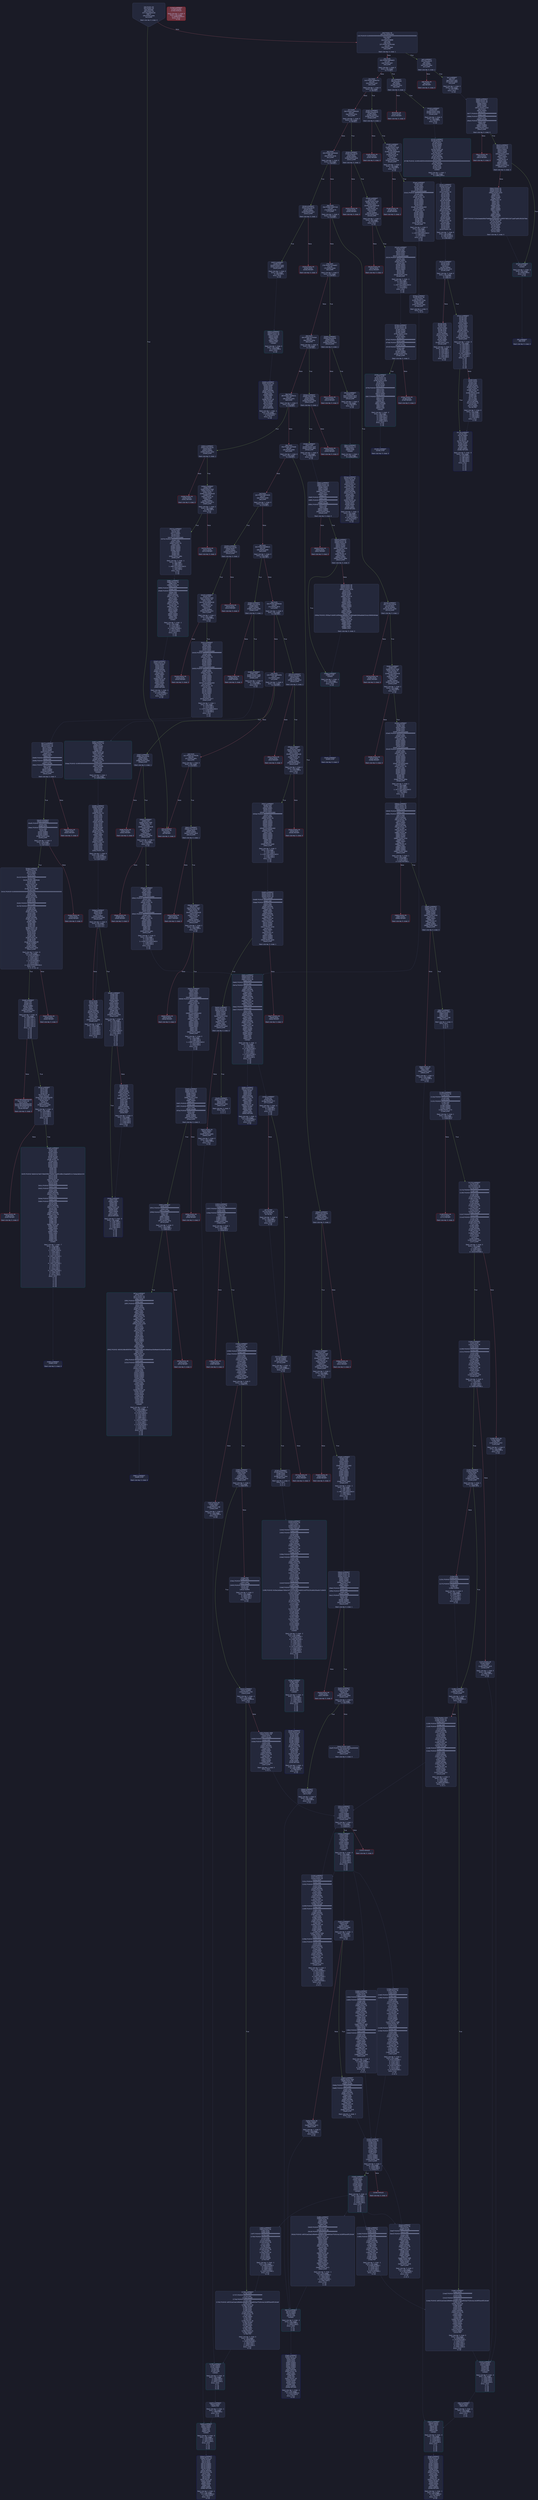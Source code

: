 digraph G {
    node [shape=box, style="filled, rounded", color="#565f89", fontcolor="#c0caf5", fontname="Helvetica", fillcolor="#24283b"];
    edge [color="#414868", fontcolor="#c0caf5", fontname="Helvetica"];
    bgcolor="#1a1b26";
    0 [ label = "[00] PUSH1 80
[02] PUSH1 40
[04] MSTORE
[05] PUSH1 04
[07] CALLDATASIZE
[08] LT
[09] PUSH2 00db
[0c] JUMPI

Stack size req: 0, sizeΔ: 0
" shape = invhouse]
    1 [ label = "[0d] PUSH1 00
[0f] CALLDATALOAD
[10] PUSH29 0100000000000000000000000000000000000000000000000000000000
[2e] SWAP1
[2f] DIV
[30] PUSH4 ffffffff
[35] AND
[36] DUP1
[37] PUSH4 01502460
[3c] EQ
[3d] PUSH2 00e0
[40] JUMPI

Stack size req: 0, sizeΔ: 1
"]
    2 [ label = "[41] DUP1
[42] PUSH4 06fdde03
[47] EQ
[48] PUSH2 00f7
[4b] JUMPI

Stack size req: 1, sizeΔ: 0
Entry->Op usage:
	0->71:EQ:1
"]
    3 [ label = "[4c] DUP1
[4d] PUSH4 095ea7b3
[52] EQ
[53] PUSH2 0187
[56] JUMPI

Stack size req: 1, sizeΔ: 0
Entry->Op usage:
	0->82:EQ:1
"]
    4 [ label = "[57] DUP1
[58] PUSH4 13af4035
[5d] EQ
[5e] PUSH2 01fa
[61] JUMPI

Stack size req: 1, sizeΔ: 0
Entry->Op usage:
	0->93:EQ:1
"]
    5 [ label = "[62] DUP1
[63] PUSH4 18160ddd
[68] EQ
[69] PUSH2 024b
[6c] JUMPI

Stack size req: 1, sizeΔ: 0
Entry->Op usage:
	0->104:EQ:1
"]
    6 [ label = "[6d] DUP1
[6e] PUSH4 23b872dd
[73] EQ
[74] PUSH2 0276
[77] JUMPI

Stack size req: 1, sizeΔ: 0
Entry->Op usage:
	0->115:EQ:1
"]
    7 [ label = "[78] DUP1
[79] PUSH4 313ce567
[7e] EQ
[7f] PUSH2 0309
[82] JUMPI

Stack size req: 1, sizeΔ: 0
Entry->Op usage:
	0->126:EQ:1
"]
    8 [ label = "[83] DUP1
[84] PUSH4 31c420d4
[89] EQ
[8a] PUSH2 033a
[8d] JUMPI

Stack size req: 1, sizeΔ: 0
Entry->Op usage:
	0->137:EQ:1
"]
    9 [ label = "[8e] DUP1
[8f] PUSH4 70a08231
[94] EQ
[95] PUSH2 0351
[98] JUMPI

Stack size req: 1, sizeΔ: 0
Entry->Op usage:
	0->148:EQ:1
"]
    10 [ label = "[99] DUP1
[9a] PUSH4 7e1f2bb8
[9f] EQ
[a0] PUSH2 03b6
[a3] JUMPI

Stack size req: 1, sizeΔ: 0
Entry->Op usage:
	0->159:EQ:1
"]
    11 [ label = "[a4] DUP1
[a5] PUSH4 89519c50
[aa] EQ
[ab] PUSH2 0409
[ae] JUMPI

Stack size req: 1, sizeΔ: 0
Entry->Op usage:
	0->170:EQ:1
"]
    12 [ label = "[af] DUP1
[b0] PUSH4 95d89b41
[b5] EQ
[b6] PUSH2 0484
[b9] JUMPI

Stack size req: 1, sizeΔ: 0
Entry->Op usage:
	0->181:EQ:1
"]
    13 [ label = "[ba] DUP1
[bb] PUSH4 a9059cbb
[c0] EQ
[c1] PUSH2 0514
[c4] JUMPI

Stack size req: 1, sizeΔ: 0
Entry->Op usage:
	0->192:EQ:1
"]
    14 [ label = "[c5] DUP1
[c6] PUSH4 dd62ed3e
[cb] EQ
[cc] PUSH2 0587
[cf] JUMPI

Stack size req: 1, sizeΔ: 0
Entry->Op usage:
	0->203:EQ:1
"]
    15 [ label = "[d0] DUP1
[d1] PUSH4 e724529c
[d6] EQ
[d7] PUSH2 060c
[da] JUMPI

Stack size req: 1, sizeΔ: 0
Entry->Op usage:
	0->214:EQ:1
"]
    16 [ label = "[db] JUMPDEST
[dc] PUSH1 00
[de] DUP1
[df] REVERT

Stack size req: 0, sizeΔ: 0
" color = "red"]
    17 [ label = "[e0] JUMPDEST
[e1] CALLVALUE
[e2] DUP1
[e3] ISZERO
[e4] PUSH2 00ec
[e7] JUMPI

Stack size req: 0, sizeΔ: 1
"]
    18 [ label = "[e8] PUSH1 00
[ea] DUP1
[eb] REVERT

Stack size req: 0, sizeΔ: 0
" color = "red"]
    19 [ label = "[ec] JUMPDEST
[ed] POP
[ee] PUSH2 00f5
[f1] PUSH2 0669
[f4] JUMP

Stack size req: 1, sizeΔ: 0
Entry->Op usage:
	0->237:POP:0
Entry->Exit:
	0->😵
"]
    20 [ label = "[f5] JUMPDEST
[f6] STOP

Stack size req: 0, sizeΔ: 0
" color = "darkblue"]
    21 [ label = "[f7] JUMPDEST
[f8] CALLVALUE
[f9] DUP1
[fa] ISZERO
[fb] PUSH2 0103
[fe] JUMPI

Stack size req: 0, sizeΔ: 1
"]
    22 [ label = "[ff] PUSH1 00
[0101] DUP1
[0102] REVERT

Stack size req: 0, sizeΔ: 0
" color = "red"]
    23 [ label = "[0103] JUMPDEST
[0104] POP
[0105] PUSH2 010c
[0108] PUSH2 0725
[010b] JUMP

Stack size req: 1, sizeΔ: 0
Entry->Op usage:
	0->260:POP:0
Entry->Exit:
	0->😵
"]
    24 [ label = "[010c] JUMPDEST
[010d] PUSH1 40
[010f] MLOAD
[0110] DUP1
[0111] DUP1
[0112] PUSH1 20
[0114] ADD
[0115] DUP3
[0116] DUP2
[0117] SUB
[0118] DUP3
[0119] MSTORE
[011a] DUP4
[011b] DUP2
[011c] DUP2
[011d] MLOAD
[011e] DUP2
[011f] MSTORE
[0120] PUSH1 20
[0122] ADD
[0123] SWAP2
[0124] POP
[0125] DUP1
[0126] MLOAD
[0127] SWAP1
[0128] PUSH1 20
[012a] ADD
[012b] SWAP1
[012c] DUP1
[012d] DUP4
[012e] DUP4
[012f] PUSH1 00

Stack size req: 1, sizeΔ: 9
Entry->Op usage:
	0->285:MLOAD:0
	0->294:MLOAD:0
	0->298:ADD:1
"]
    25 [ label = "[0131] JUMPDEST
[0132] DUP4
[0133] DUP2
[0134] LT
[0135] ISZERO
[0136] PUSH2 014c
[0139] JUMPI

Stack size req: 4, sizeΔ: 0
Entry->Op usage:
	0->308:LT:0
	3->308:LT:1
"]
    26 [ label = "[013a] DUP1
[013b] DUP3
[013c] ADD
[013d] MLOAD
[013e] DUP2
[013f] DUP5
[0140] ADD
[0141] MSTORE
[0142] PUSH1 20
[0144] DUP2
[0145] ADD
[0146] SWAP1
[0147] POP
[0148] PUSH2 0131
[014b] JUMP

Stack size req: 3, sizeΔ: 0
Entry->Op usage:
	0->316:ADD:1
	0->320:ADD:1
	0->325:ADD:0
	0->327:POP:0
	1->316:ADD:0
	2->320:ADD:0
Entry->Exit:
	0->😵
"]
    27 [ label = "[014c] JUMPDEST
[014d] POP
[014e] POP
[014f] POP
[0150] POP
[0151] SWAP1
[0152] POP
[0153] SWAP1
[0154] DUP2
[0155] ADD
[0156] SWAP1
[0157] PUSH1 1f
[0159] AND
[015a] DUP1
[015b] ISZERO
[015c] PUSH2 0179
[015f] JUMPI

Stack size req: 7, sizeΔ: -5
Entry->Op usage:
	0->333:POP:0
	1->334:POP:0
	2->335:POP:0
	3->336:POP:0
	4->341:ADD:0
	4->345:AND:1
	4->347:ISZERO:0
	5->338:POP:0
	6->341:ADD:1
Entry->Exit:
	0->😵
	1->😵
	2->😵
	3->😵
	4->0
	5->😵
	6->😵
"]
    28 [ label = "[0160] DUP1
[0161] DUP3
[0162] SUB
[0163] DUP1
[0164] MLOAD
[0165] PUSH1 01
[0167] DUP4
[0168] PUSH1 20
[016a] SUB
[016b] PUSH2 0100
[016e] EXP
[016f] SUB
[0170] NOT
[0171] AND
[0172] DUP2
[0173] MSTORE
[0174] PUSH1 20
[0176] ADD
[0177] SWAP2
[0178] POP

Stack size req: 2, sizeΔ: 0
Entry->Op usage:
	0->354:SUB:1
	0->362:SUB:1
	1->354:SUB:0
	1->376:POP:0
Entry->Exit:
	1->😵
"]
    29 [ label = "[0179] JUMPDEST
[017a] POP
[017b] SWAP3
[017c] POP
[017d] POP
[017e] POP
[017f] PUSH1 40
[0181] MLOAD
[0182] DUP1
[0183] SWAP2
[0184] SUB
[0185] SWAP1
[0186] RETURN

Stack size req: 5, sizeΔ: -5
Entry->Op usage:
	0->378:POP:0
	1->388:SUB:0
	2->381:POP:0
	3->382:POP:0
	4->380:POP:0
Entry->Exit:
	0->😵
	1->😵
	2->😵
	3->😵
	4->😵
" color = "darkblue"]
    30 [ label = "[0187] JUMPDEST
[0188] CALLVALUE
[0189] DUP1
[018a] ISZERO
[018b] PUSH2 0193
[018e] JUMPI

Stack size req: 0, sizeΔ: 1
"]
    31 [ label = "[018f] PUSH1 00
[0191] DUP1
[0192] REVERT

Stack size req: 0, sizeΔ: 0
" color = "red"]
    32 [ label = "[0193] JUMPDEST
[0194] POP
[0195] PUSH2 01e0
[0198] PUSH1 04
[019a] DUP1
[019b] CALLDATASIZE
[019c] SUB
[019d] PUSH1 40
[019f] DUP2
[01a0] LT
[01a1] ISZERO
[01a2] PUSH2 01aa
[01a5] JUMPI

Stack size req: 1, sizeΔ: 2
Entry->Op usage:
	0->404:POP:0
Entry->Exit:
	0->😵
"]
    33 [ label = "[01a6] PUSH1 00
[01a8] DUP1
[01a9] REVERT

Stack size req: 0, sizeΔ: 0
" color = "red"]
    34 [ label = "[01aa] JUMPDEST
[01ab] DUP2
[01ac] ADD
[01ad] SWAP1
[01ae] DUP1
[01af] DUP1
[01b0] CALLDATALOAD
[01b1] PUSH20 ffffffffffffffffffffffffffffffffffffffff
[01c6] AND
[01c7] SWAP1
[01c8] PUSH1 20
[01ca] ADD
[01cb] SWAP1
[01cc] SWAP3
[01cd] SWAP2
[01ce] SWAP1
[01cf] DUP1
[01d0] CALLDATALOAD
[01d1] SWAP1
[01d2] PUSH1 20
[01d4] ADD
[01d5] SWAP1
[01d6] SWAP3
[01d7] SWAP2
[01d8] SWAP1
[01d9] POP
[01da] POP
[01db] POP
[01dc] PUSH2 075e
[01df] JUMP

Stack size req: 2, sizeΔ: 0
Entry->Op usage:
	0->428:ADD:1
	1->428:ADD:0
	1->432:CALLDATALOAD:0
	1->458:ADD:1
	1->474:POP:0
Entry->Exit:
	0->😵
	1->😵
"]
    35 [ label = "[01e0] JUMPDEST
[01e1] PUSH1 40
[01e3] MLOAD
[01e4] DUP1
[01e5] DUP3
[01e6] ISZERO
[01e7] ISZERO
[01e8] ISZERO
[01e9] ISZERO
[01ea] DUP2
[01eb] MSTORE
[01ec] PUSH1 20
[01ee] ADD
[01ef] SWAP2
[01f0] POP
[01f1] POP
[01f2] PUSH1 40
[01f4] MLOAD
[01f5] DUP1
[01f6] SWAP2
[01f7] SUB
[01f8] SWAP1
[01f9] RETURN

Stack size req: 1, sizeΔ: -1
Entry->Op usage:
	0->486:ISZERO:0
	0->496:POP:0
Entry->Exit:
	0->😵
" color = "darkblue"]
    36 [ label = "[01fa] JUMPDEST
[01fb] CALLVALUE
[01fc] DUP1
[01fd] ISZERO
[01fe] PUSH2 0206
[0201] JUMPI

Stack size req: 0, sizeΔ: 1
"]
    37 [ label = "[0202] PUSH1 00
[0204] DUP1
[0205] REVERT

Stack size req: 0, sizeΔ: 0
" color = "red"]
    38 [ label = "[0206] JUMPDEST
[0207] POP
[0208] PUSH2 0249
[020b] PUSH1 04
[020d] DUP1
[020e] CALLDATASIZE
[020f] SUB
[0210] PUSH1 20
[0212] DUP2
[0213] LT
[0214] ISZERO
[0215] PUSH2 021d
[0218] JUMPI

Stack size req: 1, sizeΔ: 2
Entry->Op usage:
	0->519:POP:0
Entry->Exit:
	0->😵
"]
    39 [ label = "[0219] PUSH1 00
[021b] DUP1
[021c] REVERT

Stack size req: 0, sizeΔ: 0
" color = "red"]
    40 [ label = "[021d] JUMPDEST
[021e] DUP2
[021f] ADD
[0220] SWAP1
[0221] DUP1
[0222] DUP1
[0223] CALLDATALOAD
[0224] PUSH20 ffffffffffffffffffffffffffffffffffffffff
[0239] AND
[023a] SWAP1
[023b] PUSH1 20
[023d] ADD
[023e] SWAP1
[023f] SWAP3
[0240] SWAP2
[0241] SWAP1
[0242] POP
[0243] POP
[0244] POP
[0245] PUSH2 0794
[0248] JUMP

Stack size req: 2, sizeΔ: -1
Entry->Op usage:
	0->543:ADD:1
	1->543:ADD:0
	1->547:CALLDATALOAD:0
	1->573:ADD:1
	1->579:POP:0
Entry->Exit:
	0->😵
	1->😵
"]
    41 [ label = "[0249] JUMPDEST
[024a] STOP

Stack size req: 0, sizeΔ: 0
" color = "darkblue"]
    42 [ label = "[024b] JUMPDEST
[024c] CALLVALUE
[024d] DUP1
[024e] ISZERO
[024f] PUSH2 0257
[0252] JUMPI

Stack size req: 0, sizeΔ: 1
"]
    43 [ label = "[0253] PUSH1 00
[0255] DUP1
[0256] REVERT

Stack size req: 0, sizeΔ: 0
" color = "red"]
    44 [ label = "[0257] JUMPDEST
[0258] POP
[0259] PUSH2 0260
[025c] PUSH2 0834
[025f] JUMP

Stack size req: 1, sizeΔ: 0
Entry->Op usage:
	0->600:POP:0
Entry->Exit:
	0->😵
"]
    45 [ label = "[0260] JUMPDEST
[0261] PUSH1 40
[0263] MLOAD
[0264] DUP1
[0265] DUP3
[0266] DUP2
[0267] MSTORE
[0268] PUSH1 20
[026a] ADD
[026b] SWAP2
[026c] POP
[026d] POP
[026e] PUSH1 40
[0270] MLOAD
[0271] DUP1
[0272] SWAP2
[0273] SUB
[0274] SWAP1
[0275] RETURN

Stack size req: 1, sizeΔ: -1
Entry->Op usage:
	0->615:MSTORE:1
	0->620:POP:0
Entry->Exit:
	0->😵
" color = "darkblue"]
    46 [ label = "[0276] JUMPDEST
[0277] CALLVALUE
[0278] DUP1
[0279] ISZERO
[027a] PUSH2 0282
[027d] JUMPI

Stack size req: 0, sizeΔ: 1
"]
    47 [ label = "[027e] PUSH1 00
[0280] DUP1
[0281] REVERT

Stack size req: 0, sizeΔ: 0
" color = "red"]
    48 [ label = "[0282] JUMPDEST
[0283] POP
[0284] PUSH2 02ef
[0287] PUSH1 04
[0289] DUP1
[028a] CALLDATASIZE
[028b] SUB
[028c] PUSH1 60
[028e] DUP2
[028f] LT
[0290] ISZERO
[0291] PUSH2 0299
[0294] JUMPI

Stack size req: 1, sizeΔ: 2
Entry->Op usage:
	0->643:POP:0
Entry->Exit:
	0->😵
"]
    49 [ label = "[0295] PUSH1 00
[0297] DUP1
[0298] REVERT

Stack size req: 0, sizeΔ: 0
" color = "red"]
    50 [ label = "[0299] JUMPDEST
[029a] DUP2
[029b] ADD
[029c] SWAP1
[029d] DUP1
[029e] DUP1
[029f] CALLDATALOAD
[02a0] PUSH20 ffffffffffffffffffffffffffffffffffffffff
[02b5] AND
[02b6] SWAP1
[02b7] PUSH1 20
[02b9] ADD
[02ba] SWAP1
[02bb] SWAP3
[02bc] SWAP2
[02bd] SWAP1
[02be] DUP1
[02bf] CALLDATALOAD
[02c0] PUSH20 ffffffffffffffffffffffffffffffffffffffff
[02d5] AND
[02d6] SWAP1
[02d7] PUSH1 20
[02d9] ADD
[02da] SWAP1
[02db] SWAP3
[02dc] SWAP2
[02dd] SWAP1
[02de] DUP1
[02df] CALLDATALOAD
[02e0] SWAP1
[02e1] PUSH1 20
[02e3] ADD
[02e4] SWAP1
[02e5] SWAP3
[02e6] SWAP2
[02e7] SWAP1
[02e8] POP
[02e9] POP
[02ea] POP
[02eb] PUSH2 083e
[02ee] JUMP

Stack size req: 2, sizeΔ: 1
Entry->Op usage:
	0->667:ADD:1
	1->667:ADD:0
	1->671:CALLDATALOAD:0
	1->697:ADD:1
	1->745:POP:0
Entry->Exit:
	0->😵
	1->😵
"]
    51 [ label = "[02ef] JUMPDEST
[02f0] PUSH1 40
[02f2] MLOAD
[02f3] DUP1
[02f4] DUP3
[02f5] ISZERO
[02f6] ISZERO
[02f7] ISZERO
[02f8] ISZERO
[02f9] DUP2
[02fa] MSTORE
[02fb] PUSH1 20
[02fd] ADD
[02fe] SWAP2
[02ff] POP
[0300] POP
[0301] PUSH1 40
[0303] MLOAD
[0304] DUP1
[0305] SWAP2
[0306] SUB
[0307] SWAP1
[0308] RETURN

Stack size req: 1, sizeΔ: -1
Entry->Op usage:
	0->757:ISZERO:0
	0->767:POP:0
Entry->Exit:
	0->😵
" color = "darkblue"]
    52 [ label = "[0309] JUMPDEST
[030a] CALLVALUE
[030b] DUP1
[030c] ISZERO
[030d] PUSH2 0315
[0310] JUMPI

Stack size req: 0, sizeΔ: 1
"]
    53 [ label = "[0311] PUSH1 00
[0313] DUP1
[0314] REVERT

Stack size req: 0, sizeΔ: 0
" color = "red"]
    54 [ label = "[0315] JUMPDEST
[0316] POP
[0317] PUSH2 031e
[031a] PUSH2 08cc
[031d] JUMP

Stack size req: 1, sizeΔ: 0
Entry->Op usage:
	0->790:POP:0
Entry->Exit:
	0->😵
"]
    55 [ label = "[031e] JUMPDEST
[031f] PUSH1 40
[0321] MLOAD
[0322] DUP1
[0323] DUP3
[0324] PUSH1 ff
[0326] AND
[0327] PUSH1 ff
[0329] AND
[032a] DUP2
[032b] MSTORE
[032c] PUSH1 20
[032e] ADD
[032f] SWAP2
[0330] POP
[0331] POP
[0332] PUSH1 40
[0334] MLOAD
[0335] DUP1
[0336] SWAP2
[0337] SUB
[0338] SWAP1
[0339] RETURN

Stack size req: 1, sizeΔ: -1
Entry->Op usage:
	0->806:AND:1
	0->809:AND:1
	0->811:MSTORE:1
	0->816:POP:0
Entry->Exit:
	0->😵
" color = "darkblue"]
    56 [ label = "[033a] JUMPDEST
[033b] CALLVALUE
[033c] DUP1
[033d] ISZERO
[033e] PUSH2 0346
[0341] JUMPI

Stack size req: 0, sizeΔ: 1
"]
    57 [ label = "[0342] PUSH1 00
[0344] DUP1
[0345] REVERT

Stack size req: 0, sizeΔ: 0
" color = "red"]
    58 [ label = "[0346] JUMPDEST
[0347] POP
[0348] PUSH2 034f
[034b] PUSH2 08d1
[034e] JUMP

Stack size req: 1, sizeΔ: 0
Entry->Op usage:
	0->839:POP:0
Entry->Exit:
	0->😵
"]
    59 [ label = "[034f] JUMPDEST
[0350] STOP

Stack size req: 0, sizeΔ: 0
" color = "darkblue"]
    60 [ label = "[0351] JUMPDEST
[0352] CALLVALUE
[0353] DUP1
[0354] ISZERO
[0355] PUSH2 035d
[0358] JUMPI

Stack size req: 0, sizeΔ: 1
"]
    61 [ label = "[0359] PUSH1 00
[035b] DUP1
[035c] REVERT

Stack size req: 0, sizeΔ: 0
" color = "red"]
    62 [ label = "[035d] JUMPDEST
[035e] POP
[035f] PUSH2 03a0
[0362] PUSH1 04
[0364] DUP1
[0365] CALLDATASIZE
[0366] SUB
[0367] PUSH1 20
[0369] DUP2
[036a] LT
[036b] ISZERO
[036c] PUSH2 0374
[036f] JUMPI

Stack size req: 1, sizeΔ: 2
Entry->Op usage:
	0->862:POP:0
Entry->Exit:
	0->😵
"]
    63 [ label = "[0370] PUSH1 00
[0372] DUP1
[0373] REVERT

Stack size req: 0, sizeΔ: 0
" color = "red"]
    64 [ label = "[0374] JUMPDEST
[0375] DUP2
[0376] ADD
[0377] SWAP1
[0378] DUP1
[0379] DUP1
[037a] CALLDATALOAD
[037b] PUSH20 ffffffffffffffffffffffffffffffffffffffff
[0390] AND
[0391] SWAP1
[0392] PUSH1 20
[0394] ADD
[0395] SWAP1
[0396] SWAP3
[0397] SWAP2
[0398] SWAP1
[0399] POP
[039a] POP
[039b] POP
[039c] PUSH2 098c
[039f] JUMP

Stack size req: 2, sizeΔ: -1
Entry->Op usage:
	0->886:ADD:1
	1->886:ADD:0
	1->890:CALLDATALOAD:0
	1->916:ADD:1
	1->922:POP:0
Entry->Exit:
	0->😵
	1->😵
"]
    65 [ label = "[03a0] JUMPDEST
[03a1] PUSH1 40
[03a3] MLOAD
[03a4] DUP1
[03a5] DUP3
[03a6] DUP2
[03a7] MSTORE
[03a8] PUSH1 20
[03aa] ADD
[03ab] SWAP2
[03ac] POP
[03ad] POP
[03ae] PUSH1 40
[03b0] MLOAD
[03b1] DUP1
[03b2] SWAP2
[03b3] SUB
[03b4] SWAP1
[03b5] RETURN

Stack size req: 1, sizeΔ: -1
Entry->Op usage:
	0->935:MSTORE:1
	0->940:POP:0
Entry->Exit:
	0->😵
" color = "darkblue"]
    66 [ label = "[03b6] JUMPDEST
[03b7] CALLVALUE
[03b8] DUP1
[03b9] ISZERO
[03ba] PUSH2 03c2
[03bd] JUMPI

Stack size req: 0, sizeΔ: 1
"]
    67 [ label = "[03be] PUSH1 00
[03c0] DUP1
[03c1] REVERT

Stack size req: 0, sizeΔ: 0
" color = "red"]
    68 [ label = "[03c2] JUMPDEST
[03c3] POP
[03c4] PUSH2 03ef
[03c7] PUSH1 04
[03c9] DUP1
[03ca] CALLDATASIZE
[03cb] SUB
[03cc] PUSH1 20
[03ce] DUP2
[03cf] LT
[03d0] ISZERO
[03d1] PUSH2 03d9
[03d4] JUMPI

Stack size req: 1, sizeΔ: 2
Entry->Op usage:
	0->963:POP:0
Entry->Exit:
	0->😵
"]
    69 [ label = "[03d5] PUSH1 00
[03d7] DUP1
[03d8] REVERT

Stack size req: 0, sizeΔ: 0
" color = "red"]
    70 [ label = "[03d9] JUMPDEST
[03da] DUP2
[03db] ADD
[03dc] SWAP1
[03dd] DUP1
[03de] DUP1
[03df] CALLDATALOAD
[03e0] SWAP1
[03e1] PUSH1 20
[03e3] ADD
[03e4] SWAP1
[03e5] SWAP3
[03e6] SWAP2
[03e7] SWAP1
[03e8] POP
[03e9] POP
[03ea] POP
[03eb] PUSH2 09d4
[03ee] JUMP

Stack size req: 2, sizeΔ: -1
Entry->Op usage:
	0->987:ADD:1
	1->987:ADD:0
	1->991:CALLDATALOAD:0
	1->995:ADD:1
	1->1001:POP:0
Entry->Exit:
	0->😵
	1->😵
"]
    71 [ label = "[03ef] JUMPDEST
[03f0] PUSH1 40
[03f2] MLOAD
[03f3] DUP1
[03f4] DUP3
[03f5] ISZERO
[03f6] ISZERO
[03f7] ISZERO
[03f8] ISZERO
[03f9] DUP2
[03fa] MSTORE
[03fb] PUSH1 20
[03fd] ADD
[03fe] SWAP2
[03ff] POP
[0400] POP
[0401] PUSH1 40
[0403] MLOAD
[0404] DUP1
[0405] SWAP2
[0406] SUB
[0407] SWAP1
[0408] RETURN

Stack size req: 1, sizeΔ: -1
Entry->Op usage:
	0->1013:ISZERO:0
	0->1023:POP:0
Entry->Exit:
	0->😵
" color = "darkblue"]
    72 [ label = "[0409] JUMPDEST
[040a] CALLVALUE
[040b] DUP1
[040c] ISZERO
[040d] PUSH2 0415
[0410] JUMPI

Stack size req: 0, sizeΔ: 1
"]
    73 [ label = "[0411] PUSH1 00
[0413] DUP1
[0414] REVERT

Stack size req: 0, sizeΔ: 0
" color = "red"]
    74 [ label = "[0415] JUMPDEST
[0416] POP
[0417] PUSH2 0482
[041a] PUSH1 04
[041c] DUP1
[041d] CALLDATASIZE
[041e] SUB
[041f] PUSH1 60
[0421] DUP2
[0422] LT
[0423] ISZERO
[0424] PUSH2 042c
[0427] JUMPI

Stack size req: 1, sizeΔ: 2
Entry->Op usage:
	0->1046:POP:0
Entry->Exit:
	0->😵
"]
    75 [ label = "[0428] PUSH1 00
[042a] DUP1
[042b] REVERT

Stack size req: 0, sizeΔ: 0
" color = "red"]
    76 [ label = "[042c] JUMPDEST
[042d] DUP2
[042e] ADD
[042f] SWAP1
[0430] DUP1
[0431] DUP1
[0432] CALLDATALOAD
[0433] PUSH20 ffffffffffffffffffffffffffffffffffffffff
[0448] AND
[0449] SWAP1
[044a] PUSH1 20
[044c] ADD
[044d] SWAP1
[044e] SWAP3
[044f] SWAP2
[0450] SWAP1
[0451] DUP1
[0452] CALLDATALOAD
[0453] PUSH20 ffffffffffffffffffffffffffffffffffffffff
[0468] AND
[0469] SWAP1
[046a] PUSH1 20
[046c] ADD
[046d] SWAP1
[046e] SWAP3
[046f] SWAP2
[0470] SWAP1
[0471] DUP1
[0472] CALLDATALOAD
[0473] SWAP1
[0474] PUSH1 20
[0476] ADD
[0477] SWAP1
[0478] SWAP3
[0479] SWAP2
[047a] SWAP1
[047b] POP
[047c] POP
[047d] POP
[047e] PUSH2 0b77
[0481] JUMP

Stack size req: 2, sizeΔ: 1
Entry->Op usage:
	0->1070:ADD:1
	1->1070:ADD:0
	1->1074:CALLDATALOAD:0
	1->1100:ADD:1
	1->1148:POP:0
Entry->Exit:
	0->😵
	1->😵
"]
    77 [ label = "[0482] JUMPDEST
[0483] STOP

Stack size req: 0, sizeΔ: 0
" color = "darkblue"]
    78 [ label = "[0484] JUMPDEST
[0485] CALLVALUE
[0486] DUP1
[0487] ISZERO
[0488] PUSH2 0490
[048b] JUMPI

Stack size req: 0, sizeΔ: 1
"]
    79 [ label = "[048c] PUSH1 00
[048e] DUP1
[048f] REVERT

Stack size req: 0, sizeΔ: 0
" color = "red"]
    80 [ label = "[0490] JUMPDEST
[0491] POP
[0492] PUSH2 0499
[0495] PUSH2 0d97
[0498] JUMP

Stack size req: 1, sizeΔ: 0
Entry->Op usage:
	0->1169:POP:0
Entry->Exit:
	0->😵
"]
    81 [ label = "[0499] JUMPDEST
[049a] PUSH1 40
[049c] MLOAD
[049d] DUP1
[049e] DUP1
[049f] PUSH1 20
[04a1] ADD
[04a2] DUP3
[04a3] DUP2
[04a4] SUB
[04a5] DUP3
[04a6] MSTORE
[04a7] DUP4
[04a8] DUP2
[04a9] DUP2
[04aa] MLOAD
[04ab] DUP2
[04ac] MSTORE
[04ad] PUSH1 20
[04af] ADD
[04b0] SWAP2
[04b1] POP
[04b2] DUP1
[04b3] MLOAD
[04b4] SWAP1
[04b5] PUSH1 20
[04b7] ADD
[04b8] SWAP1
[04b9] DUP1
[04ba] DUP4
[04bb] DUP4
[04bc] PUSH1 00

Stack size req: 1, sizeΔ: 9
Entry->Op usage:
	0->1194:MLOAD:0
	0->1203:MLOAD:0
	0->1207:ADD:1
"]
    82 [ label = "[04be] JUMPDEST
[04bf] DUP4
[04c0] DUP2
[04c1] LT
[04c2] ISZERO
[04c3] PUSH2 04d9
[04c6] JUMPI

Stack size req: 4, sizeΔ: 0
Entry->Op usage:
	0->1217:LT:0
	3->1217:LT:1
"]
    83 [ label = "[04c7] DUP1
[04c8] DUP3
[04c9] ADD
[04ca] MLOAD
[04cb] DUP2
[04cc] DUP5
[04cd] ADD
[04ce] MSTORE
[04cf] PUSH1 20
[04d1] DUP2
[04d2] ADD
[04d3] SWAP1
[04d4] POP
[04d5] PUSH2 04be
[04d8] JUMP

Stack size req: 3, sizeΔ: 0
Entry->Op usage:
	0->1225:ADD:1
	0->1229:ADD:1
	0->1234:ADD:0
	0->1236:POP:0
	1->1225:ADD:0
	2->1229:ADD:0
Entry->Exit:
	0->😵
"]
    84 [ label = "[04d9] JUMPDEST
[04da] POP
[04db] POP
[04dc] POP
[04dd] POP
[04de] SWAP1
[04df] POP
[04e0] SWAP1
[04e1] DUP2
[04e2] ADD
[04e3] SWAP1
[04e4] PUSH1 1f
[04e6] AND
[04e7] DUP1
[04e8] ISZERO
[04e9] PUSH2 0506
[04ec] JUMPI

Stack size req: 7, sizeΔ: -5
Entry->Op usage:
	0->1242:POP:0
	1->1243:POP:0
	2->1244:POP:0
	3->1245:POP:0
	4->1250:ADD:0
	4->1254:AND:1
	4->1256:ISZERO:0
	5->1247:POP:0
	6->1250:ADD:1
Entry->Exit:
	0->😵
	1->😵
	2->😵
	3->😵
	4->0
	5->😵
	6->😵
"]
    85 [ label = "[04ed] DUP1
[04ee] DUP3
[04ef] SUB
[04f0] DUP1
[04f1] MLOAD
[04f2] PUSH1 01
[04f4] DUP4
[04f5] PUSH1 20
[04f7] SUB
[04f8] PUSH2 0100
[04fb] EXP
[04fc] SUB
[04fd] NOT
[04fe] AND
[04ff] DUP2
[0500] MSTORE
[0501] PUSH1 20
[0503] ADD
[0504] SWAP2
[0505] POP

Stack size req: 2, sizeΔ: 0
Entry->Op usage:
	0->1263:SUB:1
	0->1271:SUB:1
	1->1263:SUB:0
	1->1285:POP:0
Entry->Exit:
	1->😵
"]
    86 [ label = "[0506] JUMPDEST
[0507] POP
[0508] SWAP3
[0509] POP
[050a] POP
[050b] POP
[050c] PUSH1 40
[050e] MLOAD
[050f] DUP1
[0510] SWAP2
[0511] SUB
[0512] SWAP1
[0513] RETURN

Stack size req: 5, sizeΔ: -5
Entry->Op usage:
	0->1287:POP:0
	1->1297:SUB:0
	2->1290:POP:0
	3->1291:POP:0
	4->1289:POP:0
Entry->Exit:
	0->😵
	1->😵
	2->😵
	3->😵
	4->😵
" color = "darkblue"]
    87 [ label = "[0514] JUMPDEST
[0515] CALLVALUE
[0516] DUP1
[0517] ISZERO
[0518] PUSH2 0520
[051b] JUMPI

Stack size req: 0, sizeΔ: 1
"]
    88 [ label = "[051c] PUSH1 00
[051e] DUP1
[051f] REVERT

Stack size req: 0, sizeΔ: 0
" color = "red"]
    89 [ label = "[0520] JUMPDEST
[0521] POP
[0522] PUSH2 056d
[0525] PUSH1 04
[0527] DUP1
[0528] CALLDATASIZE
[0529] SUB
[052a] PUSH1 40
[052c] DUP2
[052d] LT
[052e] ISZERO
[052f] PUSH2 0537
[0532] JUMPI

Stack size req: 1, sizeΔ: 2
Entry->Op usage:
	0->1313:POP:0
Entry->Exit:
	0->😵
"]
    90 [ label = "[0533] PUSH1 00
[0535] DUP1
[0536] REVERT

Stack size req: 0, sizeΔ: 0
" color = "red"]
    91 [ label = "[0537] JUMPDEST
[0538] DUP2
[0539] ADD
[053a] SWAP1
[053b] DUP1
[053c] DUP1
[053d] CALLDATALOAD
[053e] PUSH20 ffffffffffffffffffffffffffffffffffffffff
[0553] AND
[0554] SWAP1
[0555] PUSH1 20
[0557] ADD
[0558] SWAP1
[0559] SWAP3
[055a] SWAP2
[055b] SWAP1
[055c] DUP1
[055d] CALLDATALOAD
[055e] SWAP1
[055f] PUSH1 20
[0561] ADD
[0562] SWAP1
[0563] SWAP3
[0564] SWAP2
[0565] SWAP1
[0566] POP
[0567] POP
[0568] POP
[0569] PUSH2 0dd0
[056c] JUMP

Stack size req: 2, sizeΔ: 0
Entry->Op usage:
	0->1337:ADD:1
	1->1337:ADD:0
	1->1341:CALLDATALOAD:0
	1->1367:ADD:1
	1->1383:POP:0
Entry->Exit:
	0->😵
	1->😵
"]
    92 [ label = "[056d] JUMPDEST
[056e] PUSH1 40
[0570] MLOAD
[0571] DUP1
[0572] DUP3
[0573] ISZERO
[0574] ISZERO
[0575] ISZERO
[0576] ISZERO
[0577] DUP2
[0578] MSTORE
[0579] PUSH1 20
[057b] ADD
[057c] SWAP2
[057d] POP
[057e] POP
[057f] PUSH1 40
[0581] MLOAD
[0582] DUP1
[0583] SWAP2
[0584] SUB
[0585] SWAP1
[0586] RETURN

Stack size req: 1, sizeΔ: -1
Entry->Op usage:
	0->1395:ISZERO:0
	0->1405:POP:0
Entry->Exit:
	0->😵
" color = "darkblue"]
    93 [ label = "[0587] JUMPDEST
[0588] CALLVALUE
[0589] DUP1
[058a] ISZERO
[058b] PUSH2 0593
[058e] JUMPI

Stack size req: 0, sizeΔ: 1
"]
    94 [ label = "[058f] PUSH1 00
[0591] DUP1
[0592] REVERT

Stack size req: 0, sizeΔ: 0
" color = "red"]
    95 [ label = "[0593] JUMPDEST
[0594] POP
[0595] PUSH2 05f6
[0598] PUSH1 04
[059a] DUP1
[059b] CALLDATASIZE
[059c] SUB
[059d] PUSH1 40
[059f] DUP2
[05a0] LT
[05a1] ISZERO
[05a2] PUSH2 05aa
[05a5] JUMPI

Stack size req: 1, sizeΔ: 2
Entry->Op usage:
	0->1428:POP:0
Entry->Exit:
	0->😵
"]
    96 [ label = "[05a6] PUSH1 00
[05a8] DUP1
[05a9] REVERT

Stack size req: 0, sizeΔ: 0
" color = "red"]
    97 [ label = "[05aa] JUMPDEST
[05ab] DUP2
[05ac] ADD
[05ad] SWAP1
[05ae] DUP1
[05af] DUP1
[05b0] CALLDATALOAD
[05b1] PUSH20 ffffffffffffffffffffffffffffffffffffffff
[05c6] AND
[05c7] SWAP1
[05c8] PUSH1 20
[05ca] ADD
[05cb] SWAP1
[05cc] SWAP3
[05cd] SWAP2
[05ce] SWAP1
[05cf] DUP1
[05d0] CALLDATALOAD
[05d1] PUSH20 ffffffffffffffffffffffffffffffffffffffff
[05e6] AND
[05e7] SWAP1
[05e8] PUSH1 20
[05ea] ADD
[05eb] SWAP1
[05ec] SWAP3
[05ed] SWAP2
[05ee] SWAP1
[05ef] POP
[05f0] POP
[05f1] POP
[05f2] PUSH2 0e5c
[05f5] JUMP

Stack size req: 2, sizeΔ: 0
Entry->Op usage:
	0->1452:ADD:1
	1->1452:ADD:0
	1->1456:CALLDATALOAD:0
	1->1482:ADD:1
	1->1520:POP:0
Entry->Exit:
	0->😵
	1->😵
"]
    98 [ label = "[05f6] JUMPDEST
[05f7] PUSH1 40
[05f9] MLOAD
[05fa] DUP1
[05fb] DUP3
[05fc] DUP2
[05fd] MSTORE
[05fe] PUSH1 20
[0600] ADD
[0601] SWAP2
[0602] POP
[0603] POP
[0604] PUSH1 40
[0606] MLOAD
[0607] DUP1
[0608] SWAP2
[0609] SUB
[060a] SWAP1
[060b] RETURN

Stack size req: 1, sizeΔ: -1
Entry->Op usage:
	0->1533:MSTORE:1
	0->1538:POP:0
Entry->Exit:
	0->😵
" color = "darkblue"]
    99 [ label = "[060c] JUMPDEST
[060d] CALLVALUE
[060e] DUP1
[060f] ISZERO
[0610] PUSH2 0618
[0613] JUMPI

Stack size req: 0, sizeΔ: 1
"]
    100 [ label = "[0614] PUSH1 00
[0616] DUP1
[0617] REVERT

Stack size req: 0, sizeΔ: 0
" color = "red"]
    101 [ label = "[0618] JUMPDEST
[0619] POP
[061a] PUSH2 0667
[061d] PUSH1 04
[061f] DUP1
[0620] CALLDATASIZE
[0621] SUB
[0622] PUSH1 40
[0624] DUP2
[0625] LT
[0626] ISZERO
[0627] PUSH2 062f
[062a] JUMPI

Stack size req: 1, sizeΔ: 2
Entry->Op usage:
	0->1561:POP:0
Entry->Exit:
	0->😵
"]
    102 [ label = "[062b] PUSH1 00
[062d] DUP1
[062e] REVERT

Stack size req: 0, sizeΔ: 0
" color = "red"]
    103 [ label = "[062f] JUMPDEST
[0630] DUP2
[0631] ADD
[0632] SWAP1
[0633] DUP1
[0634] DUP1
[0635] CALLDATALOAD
[0636] PUSH20 ffffffffffffffffffffffffffffffffffffffff
[064b] AND
[064c] SWAP1
[064d] PUSH1 20
[064f] ADD
[0650] SWAP1
[0651] SWAP3
[0652] SWAP2
[0653] SWAP1
[0654] DUP1
[0655] CALLDATALOAD
[0656] ISZERO
[0657] ISZERO
[0658] SWAP1
[0659] PUSH1 20
[065b] ADD
[065c] SWAP1
[065d] SWAP3
[065e] SWAP2
[065f] SWAP1
[0660] POP
[0661] POP
[0662] POP
[0663] PUSH2 0ee3
[0666] JUMP

Stack size req: 2, sizeΔ: 0
Entry->Op usage:
	0->1585:ADD:1
	1->1585:ADD:0
	1->1589:CALLDATALOAD:0
	1->1615:ADD:1
	1->1633:POP:0
Entry->Exit:
	0->😵
	1->😵
"]
    104 [ label = "[0667] JUMPDEST
[0668] STOP

Stack size req: 0, sizeΔ: 0
" color = "darkblue"]
    105 [ label = "[0669] JUMPDEST
[066a] PUSH1 02
[066c] PUSH1 00
[066e] SWAP1
[066f] SLOAD
[0670] SWAP1
[0671] PUSH2 0100
[0674] EXP
[0675] SWAP1
[0676] DIV
[0677] PUSH20 ffffffffffffffffffffffffffffffffffffffff
[068c] AND
[068d] PUSH20 ffffffffffffffffffffffffffffffffffffffff
[06a2] AND
[06a3] CALLER
[06a4] PUSH20 ffffffffffffffffffffffffffffffffffffffff
[06b9] AND
[06ba] EQ
[06bb] ISZERO
[06bc] ISZERO
[06bd] PUSH2 06c5
[06c0] JUMPI

Stack size req: 0, sizeΔ: 0
"]
    106 [ label = "[06c1] PUSH1 00
[06c3] DUP1
[06c4] REVERT

Stack size req: 0, sizeΔ: 0
" color = "red"]
    107 [ label = "[06c5] JUMPDEST
[06c6] PUSH1 05
[06c8] PUSH1 00
[06ca] SWAP1
[06cb] SLOAD
[06cc] SWAP1
[06cd] PUSH2 0100
[06d0] EXP
[06d1] SWAP1
[06d2] DIV
[06d3] PUSH1 ff
[06d5] AND
[06d6] ISZERO
[06d7] ISZERO
[06d8] PUSH2 0723
[06db] JUMPI

Stack size req: 0, sizeΔ: 0
"]
    108 [ label = "[06dc] PUSH1 01
[06de] PUSH1 05
[06e0] PUSH1 00
[06e2] PUSH2 0100
[06e5] EXP
[06e6] DUP2
[06e7] SLOAD
[06e8] DUP2
[06e9] PUSH1 ff
[06eb] MUL
[06ec] NOT
[06ed] AND
[06ee] SWAP1
[06ef] DUP4
[06f0] ISZERO
[06f1] ISZERO
[06f2] MUL
[06f3] OR
[06f4] SWAP1
[06f5] SSTORE
[06f6] POP
[06f7] PUSH32 615acbaede366d76a8b8cb2a9ada6a71495f0786513d71aa97aaf0c3910b78de
[0718] PUSH1 40
[071a] MLOAD
[071b] PUSH1 40
[071d] MLOAD
[071e] DUP1
[071f] SWAP2
[0720] SUB
[0721] SWAP1
[0722] LOG1

Stack size req: 0, sizeΔ: 0
"]
    109 [ label = "[0723] JUMPDEST
[0724] JUMP
Indirect!

Stack size req: 1, sizeΔ: -1
Entry->Op usage:
	0->1828:JUMP:0
Entry->Exit:
	0->😵
" color = "teal"]
    110 [ label = "[0725] JUMPDEST
[0726] PUSH1 40
[0728] DUP1
[0729] MLOAD
[072a] SWAP1
[072b] DUP2
[072c] ADD
[072d] PUSH1 40
[072f] MSTORE
[0730] DUP1
[0731] PUSH1 07
[0733] DUP2
[0734] MSTORE
[0735] PUSH1 20
[0737] ADD
[0738] PUSH32 4249544655544500000000000000000000000000000000000000000000000000
[0759] DUP2
[075a] MSTORE
[075b] POP
[075c] DUP2
[075d] JUMP
Indirect!

Stack size req: 1, sizeΔ: 1
Entry->Op usage:
	0->1885:JUMP:0
" color = "teal"]
    111 [ label = "[075e] JUMPDEST
[075f] PUSH1 00
[0761] DUP1
[0762] PUSH2 076b
[0765] CALLER
[0766] DUP6
[0767] PUSH2 0e5c
[076a] JUMP

Stack size req: 2, sizeΔ: 5
Entry->Exit:
	1->0, 6
"]
    112 [ label = "[076b] JUMPDEST
[076c] EQ
[076d] DUP1
[076e] PUSH2 0777
[0771] JUMPI

Stack size req: 2, sizeΔ: -1
Entry->Op usage:
	0->1900:EQ:0
	1->1900:EQ:1
Entry->Exit:
	0->😵
	1->😵
"]
    113 [ label = "[0772] POP
[0773] PUSH1 00
[0775] DUP3
[0776] EQ

Stack size req: 3, sizeΔ: 0
Entry->Op usage:
	0->1906:POP:0
	2->1910:EQ:0
Entry->Exit:
	0->😵
"]
    114 [ label = "[0777] JUMPDEST
[0778] ISZERO
[0779] ISZERO
[077a] PUSH2 0782
[077d] JUMPI

Stack size req: 1, sizeΔ: -1
Entry->Op usage:
	0->1912:ISZERO:0
Entry->Exit:
	0->😵
"]
    115 [ label = "[077e] PUSH1 00
[0780] DUP1
[0781] REVERT

Stack size req: 0, sizeΔ: 0
" color = "red"]
    116 [ label = "[0782] JUMPDEST
[0783] PUSH2 078c
[0786] DUP4
[0787] DUP4
[0788] PUSH2 1044
[078b] JUMP

Stack size req: 3, sizeΔ: 3
Entry->Exit:
	1->0, 4
	2->1, 5
"]
    117 [ label = "[078c] JUMPDEST
[078d] SWAP1
[078e] POP
[078f] SWAP3
[0790] SWAP2
[0791] POP
[0792] POP
[0793] JUMP
Indirect!

Stack size req: 5, sizeΔ: -4
Entry->Op usage:
	1->1934:POP:0
	2->1938:POP:0
	3->1937:POP:0
	4->1939:JUMP:0
Entry->Exit:
	0->0
	1->😵
	2->😵
	3->😵
	4->😵
" color = "teal"]
    118 [ label = "[0794] JUMPDEST
[0795] PUSH1 02
[0797] PUSH1 00
[0799] SWAP1
[079a] SLOAD
[079b] SWAP1
[079c] PUSH2 0100
[079f] EXP
[07a0] SWAP1
[07a1] DIV
[07a2] PUSH20 ffffffffffffffffffffffffffffffffffffffff
[07b7] AND
[07b8] PUSH20 ffffffffffffffffffffffffffffffffffffffff
[07cd] AND
[07ce] CALLER
[07cf] PUSH20 ffffffffffffffffffffffffffffffffffffffff
[07e4] AND
[07e5] EQ
[07e6] ISZERO
[07e7] ISZERO
[07e8] PUSH2 07f0
[07eb] JUMPI

Stack size req: 0, sizeΔ: 0
"]
    119 [ label = "[07ec] PUSH1 00
[07ee] DUP1
[07ef] REVERT

Stack size req: 0, sizeΔ: 0
" color = "red"]
    120 [ label = "[07f0] JUMPDEST
[07f1] DUP1
[07f2] PUSH1 02
[07f4] PUSH1 00
[07f6] PUSH2 0100
[07f9] EXP
[07fa] DUP2
[07fb] SLOAD
[07fc] DUP2
[07fd] PUSH20 ffffffffffffffffffffffffffffffffffffffff
[0812] MUL
[0813] NOT
[0814] AND
[0815] SWAP1
[0816] DUP4
[0817] PUSH20 ffffffffffffffffffffffffffffffffffffffff
[082c] AND
[082d] MUL
[082e] OR
[082f] SWAP1
[0830] SSTORE
[0831] POP
[0832] POP
[0833] JUMP
Indirect!

Stack size req: 2, sizeΔ: -2
Entry->Op usage:
	0->2092:AND:1
	0->2093:MUL:0
	0->2097:POP:0
	0->2098:POP:0
	1->2099:JUMP:0
Entry->Exit:
	0->😵
	1->😵
" color = "teal"]
    121 [ label = "[0834] JUMPDEST
[0835] PUSH1 00
[0837] PUSH1 04
[0839] SLOAD
[083a] SWAP1
[083b] POP
[083c] SWAP1
[083d] JUMP
Indirect!

Stack size req: 1, sizeΔ: 0
Entry->Op usage:
	0->2109:JUMP:0
Entry->Exit:
	0->😵
" color = "teal"]
    122 [ label = "[083e] JUMPDEST
[083f] PUSH1 00
[0841] PUSH1 03
[0843] PUSH1 00
[0845] DUP6
[0846] PUSH20 ffffffffffffffffffffffffffffffffffffffff
[085b] AND
[085c] PUSH20 ffffffffffffffffffffffffffffffffffffffff
[0871] AND
[0872] DUP2
[0873] MSTORE
[0874] PUSH1 20
[0876] ADD
[0877] SWAP1
[0878] DUP2
[0879] MSTORE
[087a] PUSH1 20
[087c] ADD
[087d] PUSH1 00
[087f] SHA3
[0880] PUSH1 00
[0882] SWAP1
[0883] SLOAD
[0884] SWAP1
[0885] PUSH2 0100
[0888] EXP
[0889] SWAP1
[088a] DIV
[088b] PUSH1 ff
[088d] AND
[088e] ISZERO
[088f] ISZERO
[0890] ISZERO
[0891] PUSH2 0899
[0894] JUMPI

Stack size req: 3, sizeΔ: 1
Entry->Op usage:
	2->2139:AND:1
	2->2161:AND:1
	2->2163:MSTORE:1
"]
    123 [ label = "[0895] PUSH1 00
[0897] DUP1
[0898] REVERT

Stack size req: 0, sizeΔ: 0
" color = "red"]
    124 [ label = "[0899] JUMPDEST
[089a] PUSH1 05
[089c] PUSH1 00
[089e] SWAP1
[089f] SLOAD
[08a0] SWAP1
[08a1] PUSH2 0100
[08a4] EXP
[08a5] SWAP1
[08a6] DIV
[08a7] PUSH1 ff
[08a9] AND
[08aa] ISZERO
[08ab] PUSH2 08b7
[08ae] JUMPI

Stack size req: 0, sizeΔ: 0
"]
    125 [ label = "[08af] PUSH1 00
[08b1] SWAP1
[08b2] POP
[08b3] PUSH2 08c5
[08b6] JUMP

Stack size req: 1, sizeΔ: 0
Entry->Op usage:
	0->2226:POP:0
Entry->Exit:
	0->😵
"]
    126 [ label = "[08b7] JUMPDEST
[08b8] PUSH2 08c2
[08bb] DUP5
[08bc] DUP5
[08bd] DUP5
[08be] PUSH2 1136
[08c1] JUMP

Stack size req: 4, sizeΔ: 4
Entry->Exit:
	1->0, 5
	2->1, 6
	3->2, 7
"]
    127 [ label = "[08c2] JUMPDEST
[08c3] SWAP1
[08c4] POP

Stack size req: 2, sizeΔ: -1
Entry->Op usage:
	1->2244:POP:0
Entry->Exit:
	0->0
	1->😵
"]
    128 [ label = "[08c5] JUMPDEST
[08c6] SWAP4
[08c7] SWAP3
[08c8] POP
[08c9] POP
[08ca] POP
[08cb] JUMP
Indirect!

Stack size req: 5, sizeΔ: -4
Entry->Op usage:
	1->2249:POP:0
	2->2250:POP:0
	3->2248:POP:0
	4->2251:JUMP:0
Entry->Exit:
	0->0
	1->😵
	2->😵
	3->😵
	4->😵
" color = "teal"]
    129 [ label = "[08cc] JUMPDEST
[08cd] PUSH1 12
[08cf] DUP2
[08d0] JUMP
Indirect!

Stack size req: 1, sizeΔ: 1
Entry->Op usage:
	0->2256:JUMP:0
" color = "teal"]
    130 [ label = "[08d1] JUMPDEST
[08d2] PUSH1 02
[08d4] PUSH1 00
[08d6] SWAP1
[08d7] SLOAD
[08d8] SWAP1
[08d9] PUSH2 0100
[08dc] EXP
[08dd] SWAP1
[08de] DIV
[08df] PUSH20 ffffffffffffffffffffffffffffffffffffffff
[08f4] AND
[08f5] PUSH20 ffffffffffffffffffffffffffffffffffffffff
[090a] AND
[090b] CALLER
[090c] PUSH20 ffffffffffffffffffffffffffffffffffffffff
[0921] AND
[0922] EQ
[0923] ISZERO
[0924] ISZERO
[0925] PUSH2 092d
[0928] JUMPI

Stack size req: 0, sizeΔ: 0
"]
    131 [ label = "[0929] PUSH1 00
[092b] DUP1
[092c] REVERT

Stack size req: 0, sizeΔ: 0
" color = "red"]
    132 [ label = "[092d] JUMPDEST
[092e] PUSH1 05
[0930] PUSH1 00
[0932] SWAP1
[0933] SLOAD
[0934] SWAP1
[0935] PUSH2 0100
[0938] EXP
[0939] SWAP1
[093a] DIV
[093b] PUSH1 ff
[093d] AND
[093e] ISZERO
[093f] PUSH2 098a
[0942] JUMPI

Stack size req: 0, sizeΔ: 0
"]
    133 [ label = "[0943] PUSH1 00
[0945] PUSH1 05
[0947] PUSH1 00
[0949] PUSH2 0100
[094c] EXP
[094d] DUP2
[094e] SLOAD
[094f] DUP2
[0950] PUSH1 ff
[0952] MUL
[0953] NOT
[0954] AND
[0955] SWAP1
[0956] DUP4
[0957] ISZERO
[0958] ISZERO
[0959] MUL
[095a] OR
[095b] SWAP1
[095c] SSTORE
[095d] POP
[095e] PUSH32 2f05ba71d0df11bf5fa562a6569d70c4f80da84284badbe015ce1456063d0ded
[097f] PUSH1 40
[0981] MLOAD
[0982] PUSH1 40
[0984] MLOAD
[0985] DUP1
[0986] SWAP2
[0987] SUB
[0988] SWAP1
[0989] LOG1

Stack size req: 0, sizeΔ: 0
"]
    134 [ label = "[098a] JUMPDEST
[098b] JUMP
Indirect!

Stack size req: 1, sizeΔ: -1
Entry->Op usage:
	0->2443:JUMP:0
Entry->Exit:
	0->😵
" color = "teal"]
    135 [ label = "[098c] JUMPDEST
[098d] PUSH1 00
[098f] DUP1
[0990] PUSH1 00
[0992] DUP4
[0993] PUSH20 ffffffffffffffffffffffffffffffffffffffff
[09a8] AND
[09a9] PUSH20 ffffffffffffffffffffffffffffffffffffffff
[09be] AND
[09bf] DUP2
[09c0] MSTORE
[09c1] PUSH1 20
[09c3] ADD
[09c4] SWAP1
[09c5] DUP2
[09c6] MSTORE
[09c7] PUSH1 20
[09c9] ADD
[09ca] PUSH1 00
[09cc] SHA3
[09cd] SLOAD
[09ce] SWAP1
[09cf] POP
[09d0] SWAP2
[09d1] SWAP1
[09d2] POP
[09d3] JUMP
Indirect!

Stack size req: 2, sizeΔ: -1
Entry->Op usage:
	0->2472:AND:1
	0->2494:AND:1
	0->2496:MSTORE:1
	0->2514:POP:0
	1->2515:JUMP:0
Entry->Exit:
	0->😵
	1->😵
" color = "teal"]
    136 [ label = "[09d4] JUMPDEST
[09d5] PUSH1 00
[09d7] PUSH1 02
[09d9] PUSH1 00
[09db] SWAP1
[09dc] SLOAD
[09dd] SWAP1
[09de] PUSH2 0100
[09e1] EXP
[09e2] SWAP1
[09e3] DIV
[09e4] PUSH20 ffffffffffffffffffffffffffffffffffffffff
[09f9] AND
[09fa] PUSH20 ffffffffffffffffffffffffffffffffffffffff
[0a0f] AND
[0a10] CALLER
[0a11] PUSH20 ffffffffffffffffffffffffffffffffffffffff
[0a26] AND
[0a27] EQ
[0a28] ISZERO
[0a29] ISZERO
[0a2a] PUSH2 0a32
[0a2d] JUMPI

Stack size req: 0, sizeΔ: 1
"]
    137 [ label = "[0a2e] PUSH1 00
[0a30] DUP1
[0a31] REVERT

Stack size req: 0, sizeΔ: 0
" color = "red"]
    138 [ label = "[0a32] JUMPDEST
[0a33] PUSH1 00
[0a35] DUP3
[0a36] GT
[0a37] ISZERO
[0a38] PUSH2 0b6d
[0a3b] JUMPI

Stack size req: 2, sizeΔ: 0
Entry->Op usage:
	1->2614:GT:0
"]
    139 [ label = "[0a3c] PUSH2 0a52
[0a3f] PUSH11 52b7d2dcc80cd2e4000000
[0a4b] PUSH1 04
[0a4d] SLOAD
[0a4e] PUSH2 151c
[0a51] JUMP

Stack size req: 0, sizeΔ: 3
"]
    140 [ label = "[0a52] JUMPDEST
[0a53] DUP3
[0a54] GT
[0a55] ISZERO
[0a56] PUSH2 0a62
[0a59] JUMPI

Stack size req: 3, sizeΔ: -1
Entry->Op usage:
	0->2644:GT:1
	2->2644:GT:0
Entry->Exit:
	0->😵
"]
    141 [ label = "[0a5a] PUSH1 00
[0a5c] SWAP1
[0a5d] POP
[0a5e] PUSH2 0b72
[0a61] JUMP

Stack size req: 1, sizeΔ: 0
Entry->Op usage:
	0->2653:POP:0
Entry->Exit:
	0->😵
"]
    142 [ label = "[0a62] JUMPDEST
[0a63] PUSH2 0aaa
[0a66] PUSH1 00
[0a68] DUP1
[0a69] CALLER
[0a6a] PUSH20 ffffffffffffffffffffffffffffffffffffffff
[0a7f] AND
[0a80] PUSH20 ffffffffffffffffffffffffffffffffffffffff
[0a95] AND
[0a96] DUP2
[0a97] MSTORE
[0a98] PUSH1 20
[0a9a] ADD
[0a9b] SWAP1
[0a9c] DUP2
[0a9d] MSTORE
[0a9e] PUSH1 20
[0aa0] ADD
[0aa1] PUSH1 00
[0aa3] SHA3
[0aa4] SLOAD
[0aa5] DUP4
[0aa6] PUSH2 1535
[0aa9] JUMP

Stack size req: 2, sizeΔ: 3
Entry->Exit:
	1->0, 4
"]
    143 [ label = "[0aaa] JUMPDEST
[0aab] PUSH1 00
[0aad] DUP1
[0aae] CALLER
[0aaf] PUSH20 ffffffffffffffffffffffffffffffffffffffff
[0ac4] AND
[0ac5] PUSH20 ffffffffffffffffffffffffffffffffffffffff
[0ada] AND
[0adb] DUP2
[0adc] MSTORE
[0add] PUSH1 20
[0adf] ADD
[0ae0] SWAP1
[0ae1] DUP2
[0ae2] MSTORE
[0ae3] PUSH1 20
[0ae5] ADD
[0ae6] PUSH1 00
[0ae8] SHA3
[0ae9] DUP2
[0aea] SWAP1
[0aeb] SSTORE
[0aec] POP
[0aed] PUSH2 0af8
[0af0] PUSH1 04
[0af2] SLOAD
[0af3] DUP4
[0af4] PUSH2 1535
[0af7] JUMP

Stack size req: 3, sizeΔ: 2
Entry->Op usage:
	0->2795:SSTORE:1
	0->2796:POP:0
Entry->Exit:
	0->😵
	2->0, 4
"]
    144 [ label = "[0af8] JUMPDEST
[0af9] PUSH1 04
[0afb] DUP2
[0afc] SWAP1
[0afd] SSTORE
[0afe] POP
[0aff] CALLER
[0b00] PUSH20 ffffffffffffffffffffffffffffffffffffffff
[0b15] AND
[0b16] PUSH1 00
[0b18] PUSH20 ffffffffffffffffffffffffffffffffffffffff
[0b2d] AND
[0b2e] PUSH32 ddf252ad1be2c89b69c2b068fc378daa952ba7f163c4a11628f55a4df523b3ef
[0b4f] DUP5
[0b50] PUSH1 40
[0b52] MLOAD
[0b53] DUP1
[0b54] DUP3
[0b55] DUP2
[0b56] MSTORE
[0b57] PUSH1 20
[0b59] ADD
[0b5a] SWAP2
[0b5b] POP
[0b5c] POP
[0b5d] PUSH1 40
[0b5f] MLOAD
[0b60] DUP1
[0b61] SWAP2
[0b62] SUB
[0b63] SWAP1
[0b64] LOG3
[0b65] PUSH1 01
[0b67] SWAP1
[0b68] POP
[0b69] PUSH2 0b72
[0b6c] JUMP

Stack size req: 3, sizeΔ: -1
Entry->Op usage:
	0->2813:SSTORE:1
	0->2814:POP:0
	1->2920:POP:0
	2->2902:MSTORE:1
	2->2907:POP:0
Entry->Exit:
	0->😵
	1->😵
"]
    145 [ label = "[0b6d] JUMPDEST
[0b6e] PUSH1 00
[0b70] SWAP1
[0b71] POP

Stack size req: 1, sizeΔ: 0
Entry->Op usage:
	0->2929:POP:0
Entry->Exit:
	0->😵
"]
    146 [ label = "[0b72] JUMPDEST
[0b73] SWAP2
[0b74] SWAP1
[0b75] POP
[0b76] JUMP
Indirect!

Stack size req: 3, sizeΔ: -2
Entry->Op usage:
	1->2933:POP:0
	2->2934:JUMP:0
Entry->Exit:
	0->0
	1->😵
	2->😵
" color = "teal"]
    147 [ label = "[0b77] JUMPDEST
[0b78] PUSH1 02
[0b7a] PUSH1 00
[0b7c] SWAP1
[0b7d] SLOAD
[0b7e] SWAP1
[0b7f] PUSH2 0100
[0b82] EXP
[0b83] SWAP1
[0b84] DIV
[0b85] PUSH20 ffffffffffffffffffffffffffffffffffffffff
[0b9a] AND
[0b9b] PUSH20 ffffffffffffffffffffffffffffffffffffffff
[0bb0] AND
[0bb1] CALLER
[0bb2] PUSH20 ffffffffffffffffffffffffffffffffffffffff
[0bc7] AND
[0bc8] EQ
[0bc9] ISZERO
[0bca] ISZERO
[0bcb] PUSH2 0bd3
[0bce] JUMPI

Stack size req: 0, sizeΔ: 0
"]
    148 [ label = "[0bcf] PUSH1 00
[0bd1] DUP1
[0bd2] REVERT

Stack size req: 0, sizeΔ: 0
" color = "red"]
    149 [ label = "[0bd3] JUMPDEST
[0bd4] ADDRESS
[0bd5] PUSH20 ffffffffffffffffffffffffffffffffffffffff
[0bea] AND
[0beb] DUP4
[0bec] PUSH20 ffffffffffffffffffffffffffffffffffffffff
[0c01] AND
[0c02] EQ
[0c03] ISZERO
[0c04] ISZERO
[0c05] ISZERO
[0c06] PUSH2 0c0e
[0c09] JUMPI

Stack size req: 3, sizeΔ: 0
Entry->Op usage:
	2->3073:AND:1
	2->3074:EQ:0
"]
    150 [ label = "[0c0a] PUSH1 00
[0c0c] DUP1
[0c0d] REVERT

Stack size req: 0, sizeΔ: 0
" color = "red"]
    151 [ label = "[0c0e] JUMPDEST
[0c0f] PUSH1 00
[0c11] DUP4
[0c12] SWAP1
[0c13] POP
[0c14] DUP1
[0c15] PUSH20 ffffffffffffffffffffffffffffffffffffffff
[0c2a] AND
[0c2b] PUSH4 a9059cbb
[0c30] DUP5
[0c31] DUP5
[0c32] PUSH1 40
[0c34] MLOAD
[0c35] DUP4
[0c36] PUSH4 ffffffff
[0c3b] AND
[0c3c] PUSH29 0100000000000000000000000000000000000000000000000000000000
[0c5a] MUL
[0c5b] DUP2
[0c5c] MSTORE
[0c5d] PUSH1 04
[0c5f] ADD
[0c60] DUP1
[0c61] DUP4
[0c62] PUSH20 ffffffffffffffffffffffffffffffffffffffff
[0c77] AND
[0c78] PUSH20 ffffffffffffffffffffffffffffffffffffffff
[0c8d] AND
[0c8e] DUP2
[0c8f] MSTORE
[0c90] PUSH1 20
[0c92] ADD
[0c93] DUP3
[0c94] DUP2
[0c95] MSTORE
[0c96] PUSH1 20
[0c98] ADD
[0c99] SWAP3
[0c9a] POP
[0c9b] POP
[0c9c] POP
[0c9d] PUSH1 20
[0c9f] PUSH1 40
[0ca1] MLOAD
[0ca2] DUP1
[0ca3] DUP4
[0ca4] SUB
[0ca5] DUP2
[0ca6] PUSH1 00
[0ca8] DUP8
[0ca9] DUP1
[0caa] EXTCODESIZE
[0cab] ISZERO
[0cac] DUP1
[0cad] ISZERO
[0cae] PUSH2 0cb6
[0cb1] JUMPI

Stack size req: 3, sizeΔ: 11
Entry->Op usage:
	0->3221:MSTORE:1
	0->3228:POP:0
	1->3191:AND:1
	1->3213:AND:1
	1->3215:MSTORE:1
	1->3226:POP:0
	2->3114:AND:1
	2->3242:EXTCODESIZE:0
Entry->Exit:
	2->1, 9, 10, 13
"]
    152 [ label = "[0cb2] PUSH1 00
[0cb4] DUP1
[0cb5] REVERT

Stack size req: 0, sizeΔ: 0
" color = "red"]
    153 [ label = "[0cb6] JUMPDEST
[0cb7] POP
[0cb8] GAS
[0cb9] CALL
[0cba] ISZERO
[0cbb] DUP1
[0cbc] ISZERO
[0cbd] PUSH2 0cca
[0cc0] JUMPI

Stack size req: 7, sizeΔ: -6
Entry->Op usage:
	0->3255:POP:0
	1->3257:CALL:1
	2->3257:CALL:2
	3->3257:CALL:3
	4->3257:CALL:4
	5->3257:CALL:5
	6->3257:CALL:6
Entry->Exit:
	0->😵
	1->😵
	2->😵
	3->😵
	4->😵
	5->😵
	6->😵
"]
    154 [ label = "[0cc1] RETURNDATASIZE
[0cc2] PUSH1 00
[0cc4] DUP1
[0cc5] RETURNDATACOPY
[0cc6] RETURNDATASIZE
[0cc7] PUSH1 00
[0cc9] REVERT

Stack size req: 0, sizeΔ: 0
" color = "red"]
    155 [ label = "[0cca] JUMPDEST
[0ccb] POP
[0ccc] POP
[0ccd] POP
[0cce] POP
[0ccf] PUSH1 40
[0cd1] MLOAD
[0cd2] RETURNDATASIZE
[0cd3] PUSH1 20
[0cd5] DUP2
[0cd6] LT
[0cd7] ISZERO
[0cd8] PUSH2 0ce0
[0cdb] JUMPI

Stack size req: 4, sizeΔ: -2
Entry->Op usage:
	0->3275:POP:0
	1->3276:POP:0
	2->3277:POP:0
	3->3278:POP:0
Entry->Exit:
	0->😵
	1->😵
	2->😵
	3->😵
"]
    156 [ label = "[0cdc] PUSH1 00
[0cde] DUP1
[0cdf] REVERT

Stack size req: 0, sizeΔ: 0
" color = "red"]
    157 [ label = "[0ce0] JUMPDEST
[0ce1] DUP2
[0ce2] ADD
[0ce3] SWAP1
[0ce4] DUP1
[0ce5] DUP1
[0ce6] MLOAD
[0ce7] SWAP1
[0ce8] PUSH1 20
[0cea] ADD
[0ceb] SWAP1
[0cec] SWAP3
[0ced] SWAP2
[0cee] SWAP1
[0cef] POP
[0cf0] POP
[0cf1] POP
[0cf2] POP
[0cf3] PUSH32 fab5e7a27e02736e52f60776d307340051d8bc15aee0ef211c7a4aa2a8cdc154
[0d14] DUP5
[0d15] DUP5
[0d16] DUP5
[0d17] PUSH1 40
[0d19] MLOAD
[0d1a] DUP1
[0d1b] DUP5
[0d1c] PUSH20 ffffffffffffffffffffffffffffffffffffffff
[0d31] AND
[0d32] PUSH20 ffffffffffffffffffffffffffffffffffffffff
[0d47] AND
[0d48] DUP2
[0d49] MSTORE
[0d4a] PUSH1 20
[0d4c] ADD
[0d4d] DUP4
[0d4e] PUSH20 ffffffffffffffffffffffffffffffffffffffff
[0d63] AND
[0d64] PUSH20 ffffffffffffffffffffffffffffffffffffffff
[0d79] AND
[0d7a] DUP2
[0d7b] MSTORE
[0d7c] PUSH1 20
[0d7e] ADD
[0d7f] DUP3
[0d80] DUP2
[0d81] MSTORE
[0d82] PUSH1 20
[0d84] ADD
[0d85] SWAP4
[0d86] POP
[0d87] POP
[0d88] POP
[0d89] POP
[0d8a] PUSH1 40
[0d8c] MLOAD
[0d8d] DUP1
[0d8e] SWAP2
[0d8f] SUB
[0d90] SWAP1
[0d91] LOG1
[0d92] POP
[0d93] POP
[0d94] POP
[0d95] POP
[0d96] JUMP
Indirect!

Stack size req: 7, sizeΔ: -7
Entry->Op usage:
	0->3298:ADD:1
	1->3298:ADD:0
	1->3302:MLOAD:0
	1->3306:ADD:1
	1->3312:POP:0
	2->3474:POP:0
	3->3457:MSTORE:1
	3->3464:POP:0
	3->3475:POP:0
	4->3427:AND:1
	4->3449:AND:1
	4->3451:MSTORE:1
	4->3465:POP:0
	4->3476:POP:0
	5->3377:AND:1
	5->3399:AND:1
	5->3401:MSTORE:1
	5->3462:POP:0
	5->3477:POP:0
	6->3478:JUMP:0
Entry->Exit:
	0->😵
	1->😵
	2->😵
	3->😵
	4->😵
	5->😵
	6->😵
" color = "teal"]
    158 [ label = "[0d97] JUMPDEST
[0d98] PUSH1 40
[0d9a] DUP1
[0d9b] MLOAD
[0d9c] SWAP1
[0d9d] DUP2
[0d9e] ADD
[0d9f] PUSH1 40
[0da1] MSTORE
[0da2] DUP1
[0da3] PUSH1 03
[0da5] DUP2
[0da6] MSTORE
[0da7] PUSH1 20
[0da9] ADD
[0daa] PUSH32 4249540000000000000000000000000000000000000000000000000000000000
[0dcb] DUP2
[0dcc] MSTORE
[0dcd] POP
[0dce] DUP2
[0dcf] JUMP
Indirect!

Stack size req: 1, sizeΔ: 1
Entry->Op usage:
	0->3535:JUMP:0
" color = "teal"]
    159 [ label = "[0dd0] JUMPDEST
[0dd1] PUSH1 00
[0dd3] PUSH1 03
[0dd5] PUSH1 00
[0dd7] CALLER
[0dd8] PUSH20 ffffffffffffffffffffffffffffffffffffffff
[0ded] AND
[0dee] PUSH20 ffffffffffffffffffffffffffffffffffffffff
[0e03] AND
[0e04] DUP2
[0e05] MSTORE
[0e06] PUSH1 20
[0e08] ADD
[0e09] SWAP1
[0e0a] DUP2
[0e0b] MSTORE
[0e0c] PUSH1 20
[0e0e] ADD
[0e0f] PUSH1 00
[0e11] SHA3
[0e12] PUSH1 00
[0e14] SWAP1
[0e15] SLOAD
[0e16] SWAP1
[0e17] PUSH2 0100
[0e1a] EXP
[0e1b] SWAP1
[0e1c] DIV
[0e1d] PUSH1 ff
[0e1f] AND
[0e20] ISZERO
[0e21] ISZERO
[0e22] ISZERO
[0e23] PUSH2 0e2b
[0e26] JUMPI

Stack size req: 0, sizeΔ: 1
"]
    160 [ label = "[0e27] PUSH1 00
[0e29] DUP1
[0e2a] REVERT

Stack size req: 0, sizeΔ: 0
" color = "red"]
    161 [ label = "[0e2b] JUMPDEST
[0e2c] PUSH1 05
[0e2e] PUSH1 00
[0e30] SWAP1
[0e31] SLOAD
[0e32] SWAP1
[0e33] PUSH2 0100
[0e36] EXP
[0e37] SWAP1
[0e38] DIV
[0e39] PUSH1 ff
[0e3b] AND
[0e3c] ISZERO
[0e3d] PUSH2 0e49
[0e40] JUMPI

Stack size req: 0, sizeΔ: 0
"]
    162 [ label = "[0e41] PUSH1 00
[0e43] SWAP1
[0e44] POP
[0e45] PUSH2 0e56
[0e48] JUMP

Stack size req: 1, sizeΔ: 0
Entry->Op usage:
	0->3652:POP:0
Entry->Exit:
	0->😵
"]
    163 [ label = "[0e49] JUMPDEST
[0e4a] PUSH2 0e53
[0e4d] DUP4
[0e4e] DUP4
[0e4f] PUSH2 1553
[0e52] JUMP

Stack size req: 3, sizeΔ: 3
Entry->Exit:
	1->0, 4
	2->1, 5
"]
    164 [ label = "[0e53] JUMPDEST
[0e54] SWAP1
[0e55] POP

Stack size req: 2, sizeΔ: -1
Entry->Op usage:
	1->3669:POP:0
Entry->Exit:
	0->0
	1->😵
"]
    165 [ label = "[0e56] JUMPDEST
[0e57] SWAP3
[0e58] SWAP2
[0e59] POP
[0e5a] POP
[0e5b] JUMP
Indirect!

Stack size req: 4, sizeΔ: -3
Entry->Op usage:
	1->3674:POP:0
	2->3673:POP:0
	3->3675:JUMP:0
Entry->Exit:
	0->0
	1->😵
	2->😵
	3->😵
" color = "teal"]
    166 [ label = "[0e5c] JUMPDEST
[0e5d] PUSH1 00
[0e5f] PUSH1 01
[0e61] PUSH1 00
[0e63] DUP5
[0e64] PUSH20 ffffffffffffffffffffffffffffffffffffffff
[0e79] AND
[0e7a] PUSH20 ffffffffffffffffffffffffffffffffffffffff
[0e8f] AND
[0e90] DUP2
[0e91] MSTORE
[0e92] PUSH1 20
[0e94] ADD
[0e95] SWAP1
[0e96] DUP2
[0e97] MSTORE
[0e98] PUSH1 20
[0e9a] ADD
[0e9b] PUSH1 00
[0e9d] SHA3
[0e9e] PUSH1 00
[0ea0] DUP4
[0ea1] PUSH20 ffffffffffffffffffffffffffffffffffffffff
[0eb6] AND
[0eb7] PUSH20 ffffffffffffffffffffffffffffffffffffffff
[0ecc] AND
[0ecd] DUP2
[0ece] MSTORE
[0ecf] PUSH1 20
[0ed1] ADD
[0ed2] SWAP1
[0ed3] DUP2
[0ed4] MSTORE
[0ed5] PUSH1 20
[0ed7] ADD
[0ed8] PUSH1 00
[0eda] SHA3
[0edb] SLOAD
[0edc] SWAP1
[0edd] POP
[0ede] SWAP3
[0edf] SWAP2
[0ee0] POP
[0ee1] POP
[0ee2] JUMP
Indirect!

Stack size req: 3, sizeΔ: -2
Entry->Op usage:
	0->3766:AND:1
	0->3788:AND:1
	0->3790:MSTORE:1
	0->3809:POP:0
	1->3705:AND:1
	1->3727:AND:1
	1->3729:MSTORE:1
	1->3808:POP:0
	2->3810:JUMP:0
Entry->Exit:
	0->😵
	1->😵
	2->😵
" color = "teal"]
    167 [ label = "[0ee3] JUMPDEST
[0ee4] PUSH1 02
[0ee6] PUSH1 00
[0ee8] SWAP1
[0ee9] SLOAD
[0eea] SWAP1
[0eeb] PUSH2 0100
[0eee] EXP
[0eef] SWAP1
[0ef0] DIV
[0ef1] PUSH20 ffffffffffffffffffffffffffffffffffffffff
[0f06] AND
[0f07] PUSH20 ffffffffffffffffffffffffffffffffffffffff
[0f1c] AND
[0f1d] CALLER
[0f1e] PUSH20 ffffffffffffffffffffffffffffffffffffffff
[0f33] AND
[0f34] EQ
[0f35] ISZERO
[0f36] ISZERO
[0f37] PUSH2 0f3f
[0f3a] JUMPI

Stack size req: 0, sizeΔ: 0
"]
    168 [ label = "[0f3b] PUSH1 00
[0f3d] DUP1
[0f3e] REVERT

Stack size req: 0, sizeΔ: 0
" color = "red"]
    169 [ label = "[0f3f] JUMPDEST
[0f40] DUP2
[0f41] PUSH20 ffffffffffffffffffffffffffffffffffffffff
[0f56] AND
[0f57] CALLER
[0f58] PUSH20 ffffffffffffffffffffffffffffffffffffffff
[0f6d] AND
[0f6e] EQ
[0f6f] ISZERO
[0f70] ISZERO
[0f71] ISZERO
[0f72] PUSH2 0f7a
[0f75] JUMPI

Stack size req: 2, sizeΔ: 0
Entry->Op usage:
	1->3926:AND:1
	1->3950:EQ:1
"]
    170 [ label = "[0f76] PUSH1 00
[0f78] DUP1
[0f79] REVERT

Stack size req: 0, sizeΔ: 0
" color = "red"]
    171 [ label = "[0f7a] JUMPDEST
[0f7b] DUP1
[0f7c] PUSH1 03
[0f7e] PUSH1 00
[0f80] DUP5
[0f81] PUSH20 ffffffffffffffffffffffffffffffffffffffff
[0f96] AND
[0f97] PUSH20 ffffffffffffffffffffffffffffffffffffffff
[0fac] AND
[0fad] DUP2
[0fae] MSTORE
[0faf] PUSH1 20
[0fb1] ADD
[0fb2] SWAP1
[0fb3] DUP2
[0fb4] MSTORE
[0fb5] PUSH1 20
[0fb7] ADD
[0fb8] PUSH1 00
[0fba] SHA3
[0fbb] PUSH1 00
[0fbd] PUSH2 0100
[0fc0] EXP
[0fc1] DUP2
[0fc2] SLOAD
[0fc3] DUP2
[0fc4] PUSH1 ff
[0fc6] MUL
[0fc7] NOT
[0fc8] AND
[0fc9] SWAP1
[0fca] DUP4
[0fcb] ISZERO
[0fcc] ISZERO
[0fcd] MUL
[0fce] OR
[0fcf] SWAP1
[0fd0] SSTORE
[0fd1] POP
[0fd2] PUSH32 48335238b4855f35377ed80f164e8c6f3c366e54ac00b96a6402d4a9814a03a5
[0ff3] DUP3
[0ff4] DUP3
[0ff5] PUSH1 40
[0ff7] MLOAD
[0ff8] DUP1
[0ff9] DUP4
[0ffa] PUSH20 ffffffffffffffffffffffffffffffffffffffff
[100f] AND
[1010] PUSH20 ffffffffffffffffffffffffffffffffffffffff
[1025] AND
[1026] DUP2
[1027] MSTORE
[1028] PUSH1 20
[102a] ADD
[102b] DUP3
[102c] ISZERO
[102d] ISZERO
[102e] ISZERO
[102f] ISZERO
[1030] DUP2
[1031] MSTORE
[1032] PUSH1 20
[1034] ADD
[1035] SWAP3
[1036] POP
[1037] POP
[1038] POP
[1039] PUSH1 40
[103b] MLOAD
[103c] DUP1
[103d] SWAP2
[103e] SUB
[103f] SWAP1
[1040] LOG1
[1041] POP
[1042] POP
[1043] JUMP
Indirect!

Stack size req: 3, sizeΔ: -3
Entry->Op usage:
	0->4043:ISZERO:0
	0->4049:POP:0
	0->4140:ISZERO:0
	0->4152:POP:0
	0->4161:POP:0
	1->3990:AND:1
	1->4012:AND:1
	1->4014:MSTORE:1
	1->4111:AND:1
	1->4133:AND:1
	1->4135:MSTORE:1
	1->4150:POP:0
	1->4162:POP:0
	2->4163:JUMP:0
Entry->Exit:
	0->😵
	1->😵
	2->😵
" color = "teal"]
    172 [ label = "[1044] JUMPDEST
[1045] PUSH1 00
[1047] DUP2
[1048] PUSH1 01
[104a] PUSH1 00
[104c] CALLER
[104d] PUSH20 ffffffffffffffffffffffffffffffffffffffff
[1062] AND
[1063] PUSH20 ffffffffffffffffffffffffffffffffffffffff
[1078] AND
[1079] DUP2
[107a] MSTORE
[107b] PUSH1 20
[107d] ADD
[107e] SWAP1
[107f] DUP2
[1080] MSTORE
[1081] PUSH1 20
[1083] ADD
[1084] PUSH1 00
[1086] SHA3
[1087] PUSH1 00
[1089] DUP6
[108a] PUSH20 ffffffffffffffffffffffffffffffffffffffff
[109f] AND
[10a0] PUSH20 ffffffffffffffffffffffffffffffffffffffff
[10b5] AND
[10b6] DUP2
[10b7] MSTORE
[10b8] PUSH1 20
[10ba] ADD
[10bb] SWAP1
[10bc] DUP2
[10bd] MSTORE
[10be] PUSH1 20
[10c0] ADD
[10c1] PUSH1 00
[10c3] SHA3
[10c4] DUP2
[10c5] SWAP1
[10c6] SSTORE
[10c7] POP
[10c8] DUP3
[10c9] PUSH20 ffffffffffffffffffffffffffffffffffffffff
[10de] AND
[10df] CALLER
[10e0] PUSH20 ffffffffffffffffffffffffffffffffffffffff
[10f5] AND
[10f6] PUSH32 8c5be1e5ebec7d5bd14f71427d1e84f3dd0314c0f7b2291e5b200ac8c7c3b925
[1117] DUP5
[1118] PUSH1 40
[111a] MLOAD
[111b] DUP1
[111c] DUP3
[111d] DUP2
[111e] MSTORE
[111f] PUSH1 20
[1121] ADD
[1122] SWAP2
[1123] POP
[1124] POP
[1125] PUSH1 40
[1127] MLOAD
[1128] DUP1
[1129] SWAP2
[112a] SUB
[112b] SWAP1
[112c] LOG3
[112d] PUSH1 01
[112f] SWAP1
[1130] POP
[1131] SWAP3
[1132] SWAP2
[1133] POP
[1134] POP
[1135] JUMP
Indirect!

Stack size req: 3, sizeΔ: -2
Entry->Op usage:
	0->4294:SSTORE:1
	0->4295:POP:0
	0->4382:MSTORE:1
	0->4387:POP:0
	0->4404:POP:0
	1->4255:AND:1
	1->4277:AND:1
	1->4279:MSTORE:1
	1->4318:AND:1
	1->4396:LOG3:4
	1->4403:POP:0
	2->4405:JUMP:0
Entry->Exit:
	0->😵
	1->😵
	2->😵
" color = "teal"]
    173 [ label = "[1136] JUMPDEST
[1137] PUSH1 00
[1139] DUP1
[113a] PUSH20 ffffffffffffffffffffffffffffffffffffffff
[114f] AND
[1150] DUP4
[1151] PUSH20 ffffffffffffffffffffffffffffffffffffffff
[1166] AND
[1167] EQ
[1168] ISZERO
[1169] ISZERO
[116a] ISZERO
[116b] PUSH2 1173
[116e] JUMPI

Stack size req: 2, sizeΔ: 1
Entry->Op usage:
	1->4454:AND:1
	1->4455:EQ:0
"]
    174 [ label = "[116f] PUSH1 00
[1171] DUP1
[1172] REVERT

Stack size req: 0, sizeΔ: 0
" color = "red"]
    175 [ label = "[1173] JUMPDEST
[1174] DUP2
[1175] PUSH1 01
[1177] PUSH1 00
[1179] DUP7
[117a] PUSH20 ffffffffffffffffffffffffffffffffffffffff
[118f] AND
[1190] PUSH20 ffffffffffffffffffffffffffffffffffffffff
[11a5] AND
[11a6] DUP2
[11a7] MSTORE
[11a8] PUSH1 20
[11aa] ADD
[11ab] SWAP1
[11ac] DUP2
[11ad] MSTORE
[11ae] PUSH1 20
[11b0] ADD
[11b1] PUSH1 00
[11b3] SHA3
[11b4] PUSH1 00
[11b6] CALLER
[11b7] PUSH20 ffffffffffffffffffffffffffffffffffffffff
[11cc] AND
[11cd] PUSH20 ffffffffffffffffffffffffffffffffffffffff
[11e2] AND
[11e3] DUP2
[11e4] MSTORE
[11e5] PUSH1 20
[11e7] ADD
[11e8] SWAP1
[11e9] DUP2
[11ea] MSTORE
[11eb] PUSH1 20
[11ed] ADD
[11ee] PUSH1 00
[11f0] SHA3
[11f1] SLOAD
[11f2] LT
[11f3] ISZERO
[11f4] PUSH2 1200
[11f7] JUMPI

Stack size req: 4, sizeΔ: 0
Entry->Op usage:
	1->4594:LT:1
	3->4495:AND:1
	3->4517:AND:1
	3->4519:MSTORE:1
"]
    176 [ label = "[11f8] PUSH1 00
[11fa] SWAP1
[11fb] POP
[11fc] PUSH2 1515
[11ff] JUMP

Stack size req: 1, sizeΔ: 0
Entry->Op usage:
	0->4603:POP:0
Entry->Exit:
	0->😵
"]
    177 [ label = "[1200] JUMPDEST
[1201] DUP2
[1202] PUSH1 00
[1204] DUP1
[1205] DUP7
[1206] PUSH20 ffffffffffffffffffffffffffffffffffffffff
[121b] AND
[121c] PUSH20 ffffffffffffffffffffffffffffffffffffffff
[1231] AND
[1232] DUP2
[1233] MSTORE
[1234] PUSH1 20
[1236] ADD
[1237] SWAP1
[1238] DUP2
[1239] MSTORE
[123a] PUSH1 20
[123c] ADD
[123d] PUSH1 00
[123f] SHA3
[1240] SLOAD
[1241] LT
[1242] ISZERO
[1243] PUSH2 124f
[1246] JUMPI

Stack size req: 4, sizeΔ: 0
Entry->Op usage:
	1->4673:LT:1
	3->4635:AND:1
	3->4657:AND:1
	3->4659:MSTORE:1
"]
    178 [ label = "[1247] PUSH1 00
[1249] SWAP1
[124a] POP
[124b] PUSH2 1515
[124e] JUMP

Stack size req: 1, sizeΔ: 0
Entry->Op usage:
	0->4682:POP:0
Entry->Exit:
	0->😵
"]
    179 [ label = "[124f] JUMPDEST
[1250] PUSH1 00
[1252] DUP3
[1253] GT
[1254] DUP1
[1255] ISZERO
[1256] PUSH2 128b
[1259] JUMPI

Stack size req: 2, sizeΔ: 1
Entry->Op usage:
	1->4691:GT:0
"]
    180 [ label = "[125a] POP
[125b] DUP3
[125c] PUSH20 ffffffffffffffffffffffffffffffffffffffff
[1271] AND
[1272] DUP5
[1273] PUSH20 ffffffffffffffffffffffffffffffffffffffff
[1288] AND
[1289] EQ
[128a] ISZERO

Stack size req: 5, sizeΔ: 0
Entry->Op usage:
	0->4698:POP:0
	3->4721:AND:1
	3->4745:EQ:1
	4->4744:AND:1
	4->4745:EQ:0
Entry->Exit:
	0->😵
"]
    181 [ label = "[128b] JUMPDEST
[128c] ISZERO
[128d] PUSH2 14ab
[1290] JUMPI

Stack size req: 1, sizeΔ: -1
Entry->Op usage:
	0->4748:ISZERO:0
Entry->Exit:
	0->😵
"]
    182 [ label = "[1291] PUSH2 1316
[1294] PUSH1 01
[1296] PUSH1 00
[1298] DUP7
[1299] PUSH20 ffffffffffffffffffffffffffffffffffffffff
[12ae] AND
[12af] PUSH20 ffffffffffffffffffffffffffffffffffffffff
[12c4] AND
[12c5] DUP2
[12c6] MSTORE
[12c7] PUSH1 20
[12c9] ADD
[12ca] SWAP1
[12cb] DUP2
[12cc] MSTORE
[12cd] PUSH1 20
[12cf] ADD
[12d0] PUSH1 00
[12d2] SHA3
[12d3] PUSH1 00
[12d5] CALLER
[12d6] PUSH20 ffffffffffffffffffffffffffffffffffffffff
[12eb] AND
[12ec] PUSH20 ffffffffffffffffffffffffffffffffffffffff
[1301] AND
[1302] DUP2
[1303] MSTORE
[1304] PUSH1 20
[1306] ADD
[1307] SWAP1
[1308] DUP2
[1309] MSTORE
[130a] PUSH1 20
[130c] ADD
[130d] PUSH1 00
[130f] SHA3
[1310] SLOAD
[1311] DUP4
[1312] PUSH2 151c
[1315] JUMP

Stack size req: 4, sizeΔ: 3
Entry->Op usage:
	3->4782:AND:1
	3->4804:AND:1
	3->4806:MSTORE:1
Entry->Exit:
	1->0, 4
"]
    183 [ label = "[1316] JUMPDEST
[1317] PUSH1 01
[1319] PUSH1 00
[131b] DUP7
[131c] PUSH20 ffffffffffffffffffffffffffffffffffffffff
[1331] AND
[1332] PUSH20 ffffffffffffffffffffffffffffffffffffffff
[1347] AND
[1348] DUP2
[1349] MSTORE
[134a] PUSH1 20
[134c] ADD
[134d] SWAP1
[134e] DUP2
[134f] MSTORE
[1350] PUSH1 20
[1352] ADD
[1353] PUSH1 00
[1355] SHA3
[1356] PUSH1 00
[1358] CALLER
[1359] PUSH20 ffffffffffffffffffffffffffffffffffffffff
[136e] AND
[136f] PUSH20 ffffffffffffffffffffffffffffffffffffffff
[1384] AND
[1385] DUP2
[1386] MSTORE
[1387] PUSH1 20
[1389] ADD
[138a] SWAP1
[138b] DUP2
[138c] MSTORE
[138d] PUSH1 20
[138f] ADD
[1390] PUSH1 00
[1392] SHA3
[1393] DUP2
[1394] SWAP1
[1395] SSTORE
[1396] POP
[1397] PUSH2 13de
[139a] PUSH1 00
[139c] DUP1
[139d] DUP7
[139e] PUSH20 ffffffffffffffffffffffffffffffffffffffff
[13b3] AND
[13b4] PUSH20 ffffffffffffffffffffffffffffffffffffffff
[13c9] AND
[13ca] DUP2
[13cb] MSTORE
[13cc] PUSH1 20
[13ce] ADD
[13cf] SWAP1
[13d0] DUP2
[13d1] MSTORE
[13d2] PUSH1 20
[13d4] ADD
[13d5] PUSH1 00
[13d7] SHA3
[13d8] SLOAD
[13d9] DUP4
[13da] PUSH2 151c
[13dd] JUMP

Stack size req: 5, sizeΔ: 2
Entry->Op usage:
	0->5013:SSTORE:1
	0->5014:POP:0
	4->4913:AND:1
	4->4935:AND:1
	4->4937:MSTORE:1
	4->5043:AND:1
	4->5065:AND:1
	4->5067:MSTORE:1
Entry->Exit:
	0->😵
	2->0, 4
"]
    184 [ label = "[13de] JUMPDEST
[13df] PUSH1 00
[13e1] DUP1
[13e2] DUP7
[13e3] PUSH20 ffffffffffffffffffffffffffffffffffffffff
[13f8] AND
[13f9] PUSH20 ffffffffffffffffffffffffffffffffffffffff
[140e] AND
[140f] DUP2
[1410] MSTORE
[1411] PUSH1 20
[1413] ADD
[1414] SWAP1
[1415] DUP2
[1416] MSTORE
[1417] PUSH1 20
[1419] ADD
[141a] PUSH1 00
[141c] SHA3
[141d] DUP2
[141e] SWAP1
[141f] SSTORE
[1420] POP
[1421] PUSH2 1468
[1424] PUSH1 00
[1426] DUP1
[1427] DUP6
[1428] PUSH20 ffffffffffffffffffffffffffffffffffffffff
[143d] AND
[143e] PUSH20 ffffffffffffffffffffffffffffffffffffffff
[1453] AND
[1454] DUP2
[1455] MSTORE
[1456] PUSH1 20
[1458] ADD
[1459] SWAP1
[145a] DUP2
[145b] MSTORE
[145c] PUSH1 20
[145e] ADD
[145f] PUSH1 00
[1461] SHA3
[1462] SLOAD
[1463] DUP4
[1464] PUSH2 1535
[1467] JUMP

Stack size req: 5, sizeΔ: 2
Entry->Op usage:
	0->5151:SSTORE:1
	0->5152:POP:0
	3->5181:AND:1
	3->5203:AND:1
	3->5205:MSTORE:1
	4->5112:AND:1
	4->5134:AND:1
	4->5136:MSTORE:1
Entry->Exit:
	0->😵
	2->0, 4
"]
    185 [ label = "[1468] JUMPDEST
[1469] PUSH1 00
[146b] DUP1
[146c] DUP6
[146d] PUSH20 ffffffffffffffffffffffffffffffffffffffff
[1482] AND
[1483] PUSH20 ffffffffffffffffffffffffffffffffffffffff
[1498] AND
[1499] DUP2
[149a] MSTORE
[149b] PUSH1 20
[149d] ADD
[149e] SWAP1
[149f] DUP2
[14a0] MSTORE
[14a1] PUSH1 20
[14a3] ADD
[14a4] PUSH1 00
[14a6] SHA3
[14a7] DUP2
[14a8] SWAP1
[14a9] SSTORE
[14aa] POP

Stack size req: 4, sizeΔ: -1
Entry->Op usage:
	0->5289:SSTORE:1
	0->5290:POP:0
	3->5250:AND:1
	3->5272:AND:1
	3->5274:MSTORE:1
Entry->Exit:
	0->😵
"]
    186 [ label = "[14ab] JUMPDEST
[14ac] DUP3
[14ad] PUSH20 ffffffffffffffffffffffffffffffffffffffff
[14c2] AND
[14c3] DUP5
[14c4] PUSH20 ffffffffffffffffffffffffffffffffffffffff
[14d9] AND
[14da] PUSH32 ddf252ad1be2c89b69c2b068fc378daa952ba7f163c4a11628f55a4df523b3ef
[14fb] DUP5
[14fc] PUSH1 40
[14fe] MLOAD
[14ff] DUP1
[1500] DUP3
[1501] DUP2
[1502] MSTORE
[1503] PUSH1 20
[1505] ADD
[1506] SWAP2
[1507] POP
[1508] POP
[1509] PUSH1 40
[150b] MLOAD
[150c] DUP1
[150d] SWAP2
[150e] SUB
[150f] SWAP1
[1510] LOG3
[1511] PUSH1 01
[1513] SWAP1
[1514] POP

Stack size req: 4, sizeΔ: 0
Entry->Op usage:
	0->5396:POP:0
	1->5378:MSTORE:1
	1->5383:POP:0
	2->5314:AND:1
	2->5392:LOG3:4
	3->5337:AND:1
	3->5392:LOG3:3
Entry->Exit:
	0->😵
"]
    187 [ label = "[1515] JUMPDEST
[1516] SWAP4
[1517] SWAP3
[1518] POP
[1519] POP
[151a] POP
[151b] JUMP
Indirect!

Stack size req: 5, sizeΔ: -4
Entry->Op usage:
	1->5401:POP:0
	2->5402:POP:0
	3->5400:POP:0
	4->5403:JUMP:0
Entry->Exit:
	0->0
	1->😵
	2->😵
	3->😵
	4->😵
" color = "teal"]
    188 [ label = "[151c] JUMPDEST
[151d] PUSH1 00
[151f] DUP3
[1520] DUP3
[1521] GT
[1522] ISZERO
[1523] ISZERO
[1524] ISZERO
[1525] PUSH2 152a
[1528] JUMPI

Stack size req: 2, sizeΔ: 1
Entry->Op usage:
	0->5409:GT:0
	1->5409:GT:1
"]
    189 [ label = "[1529] INVALID

Stack size req: 0, sizeΔ: 0
" color = "red"]
    190 [ label = "[152a] JUMPDEST
[152b] DUP2
[152c] DUP4
[152d] SUB
[152e] SWAP1
[152f] POP
[1530] SWAP3
[1531] SWAP2
[1532] POP
[1533] POP
[1534] JUMP
Indirect!

Stack size req: 4, sizeΔ: -3
Entry->Op usage:
	0->5423:POP:0
	1->5421:SUB:1
	1->5427:POP:0
	2->5421:SUB:0
	2->5426:POP:0
	3->5428:JUMP:0
Entry->Exit:
	0->😵
	1->😵
	2->😵
	3->😵
" color = "teal"]
    191 [ label = "[1535] JUMPDEST
[1536] PUSH1 00
[1538] DUP1
[1539] DUP3
[153a] DUP5
[153b] ADD
[153c] SWAP1
[153d] POP
[153e] DUP4
[153f] DUP2
[1540] LT
[1541] ISZERO
[1542] ISZERO
[1543] ISZERO
[1544] PUSH2 1549
[1547] JUMPI

Stack size req: 2, sizeΔ: 2
Entry->Op usage:
	0->5435:ADD:1
	1->5435:ADD:0
	1->5440:LT:1
"]
    192 [ label = "[1548] INVALID

Stack size req: 0, sizeΔ: 0
" color = "red"]
    193 [ label = "[1549] JUMPDEST
[154a] DUP1
[154b] SWAP2
[154c] POP
[154d] POP
[154e] SWAP3
[154f] SWAP2
[1550] POP
[1551] POP
[1552] JUMP
Indirect!

Stack size req: 5, sizeΔ: -4
Entry->Op usage:
	0->5453:POP:0
	1->5452:POP:0
	2->5457:POP:0
	3->5456:POP:0
	4->5458:JUMP:0
Entry->Exit:
	0->0
	1->😵
	2->😵
	3->😵
	4->😵
" color = "teal"]
    194 [ label = "[1553] JUMPDEST
[1554] PUSH1 00
[1556] DUP1
[1557] PUSH20 ffffffffffffffffffffffffffffffffffffffff
[156c] AND
[156d] DUP4
[156e] PUSH20 ffffffffffffffffffffffffffffffffffffffff
[1583] AND
[1584] EQ
[1585] ISZERO
[1586] ISZERO
[1587] ISZERO
[1588] PUSH2 1590
[158b] JUMPI

Stack size req: 2, sizeΔ: 1
Entry->Op usage:
	1->5507:AND:1
	1->5508:EQ:0
"]
    195 [ label = "[158c] PUSH1 00
[158e] DUP1
[158f] REVERT

Stack size req: 0, sizeΔ: 0
" color = "red"]
    196 [ label = "[1590] JUMPDEST
[1591] DUP2
[1592] PUSH1 00
[1594] DUP1
[1595] CALLER
[1596] PUSH20 ffffffffffffffffffffffffffffffffffffffff
[15ab] AND
[15ac] PUSH20 ffffffffffffffffffffffffffffffffffffffff
[15c1] AND
[15c2] DUP2
[15c3] MSTORE
[15c4] PUSH1 20
[15c6] ADD
[15c7] SWAP1
[15c8] DUP2
[15c9] MSTORE
[15ca] PUSH1 20
[15cc] ADD
[15cd] PUSH1 00
[15cf] SHA3
[15d0] SLOAD
[15d1] LT
[15d2] ISZERO
[15d3] PUSH2 15df
[15d6] JUMPI

Stack size req: 2, sizeΔ: 0
Entry->Op usage:
	1->5585:LT:1
"]
    197 [ label = "[15d7] PUSH1 00
[15d9] SWAP1
[15da] POP
[15db] PUSH2 179f
[15de] JUMP

Stack size req: 1, sizeΔ: 0
Entry->Op usage:
	0->5594:POP:0
Entry->Exit:
	0->😵
"]
    198 [ label = "[15df] JUMPDEST
[15e0] PUSH1 00
[15e2] DUP3
[15e3] GT
[15e4] DUP1
[15e5] ISZERO
[15e6] PUSH2 161b
[15e9] JUMPI

Stack size req: 2, sizeΔ: 1
Entry->Op usage:
	1->5603:GT:0
"]
    199 [ label = "[15ea] POP
[15eb] DUP3
[15ec] PUSH20 ffffffffffffffffffffffffffffffffffffffff
[1601] AND
[1602] CALLER
[1603] PUSH20 ffffffffffffffffffffffffffffffffffffffff
[1618] AND
[1619] EQ
[161a] ISZERO

Stack size req: 4, sizeΔ: 0
Entry->Op usage:
	0->5610:POP:0
	3->5633:AND:1
	3->5657:EQ:1
Entry->Exit:
	0->😵
"]
    200 [ label = "[161b] JUMPDEST
[161c] ISZERO
[161d] PUSH2 1735
[1620] JUMPI

Stack size req: 1, sizeΔ: -1
Entry->Op usage:
	0->5660:ISZERO:0
Entry->Exit:
	0->😵
"]
    201 [ label = "[1621] PUSH2 1668
[1624] PUSH1 00
[1626] DUP1
[1627] CALLER
[1628] PUSH20 ffffffffffffffffffffffffffffffffffffffff
[163d] AND
[163e] PUSH20 ffffffffffffffffffffffffffffffffffffffff
[1653] AND
[1654] DUP2
[1655] MSTORE
[1656] PUSH1 20
[1658] ADD
[1659] SWAP1
[165a] DUP2
[165b] MSTORE
[165c] PUSH1 20
[165e] ADD
[165f] PUSH1 00
[1661] SHA3
[1662] SLOAD
[1663] DUP4
[1664] PUSH2 151c
[1667] JUMP

Stack size req: 2, sizeΔ: 3
Entry->Exit:
	1->0, 4
"]
    202 [ label = "[1668] JUMPDEST
[1669] PUSH1 00
[166b] DUP1
[166c] CALLER
[166d] PUSH20 ffffffffffffffffffffffffffffffffffffffff
[1682] AND
[1683] PUSH20 ffffffffffffffffffffffffffffffffffffffff
[1698] AND
[1699] DUP2
[169a] MSTORE
[169b] PUSH1 20
[169d] ADD
[169e] SWAP1
[169f] DUP2
[16a0] MSTORE
[16a1] PUSH1 20
[16a3] ADD
[16a4] PUSH1 00
[16a6] SHA3
[16a7] DUP2
[16a8] SWAP1
[16a9] SSTORE
[16aa] POP
[16ab] PUSH2 16f2
[16ae] PUSH1 00
[16b0] DUP1
[16b1] DUP6
[16b2] PUSH20 ffffffffffffffffffffffffffffffffffffffff
[16c7] AND
[16c8] PUSH20 ffffffffffffffffffffffffffffffffffffffff
[16dd] AND
[16de] DUP2
[16df] MSTORE
[16e0] PUSH1 20
[16e2] ADD
[16e3] SWAP1
[16e4] DUP2
[16e5] MSTORE
[16e6] PUSH1 20
[16e8] ADD
[16e9] PUSH1 00
[16eb] SHA3
[16ec] SLOAD
[16ed] DUP4
[16ee] PUSH2 1535
[16f1] JUMP

Stack size req: 4, sizeΔ: 2
Entry->Op usage:
	0->5801:SSTORE:1
	0->5802:POP:0
	3->5831:AND:1
	3->5853:AND:1
	3->5855:MSTORE:1
Entry->Exit:
	0->😵
	2->0, 4
"]
    203 [ label = "[16f2] JUMPDEST
[16f3] PUSH1 00
[16f5] DUP1
[16f6] DUP6
[16f7] PUSH20 ffffffffffffffffffffffffffffffffffffffff
[170c] AND
[170d] PUSH20 ffffffffffffffffffffffffffffffffffffffff
[1722] AND
[1723] DUP2
[1724] MSTORE
[1725] PUSH1 20
[1727] ADD
[1728] SWAP1
[1729] DUP2
[172a] MSTORE
[172b] PUSH1 20
[172d] ADD
[172e] PUSH1 00
[1730] SHA3
[1731] DUP2
[1732] SWAP1
[1733] SSTORE
[1734] POP

Stack size req: 4, sizeΔ: -1
Entry->Op usage:
	0->5939:SSTORE:1
	0->5940:POP:0
	3->5900:AND:1
	3->5922:AND:1
	3->5924:MSTORE:1
Entry->Exit:
	0->😵
"]
    204 [ label = "[1735] JUMPDEST
[1736] DUP3
[1737] PUSH20 ffffffffffffffffffffffffffffffffffffffff
[174c] AND
[174d] CALLER
[174e] PUSH20 ffffffffffffffffffffffffffffffffffffffff
[1763] AND
[1764] PUSH32 ddf252ad1be2c89b69c2b068fc378daa952ba7f163c4a11628f55a4df523b3ef
[1785] DUP5
[1786] PUSH1 40
[1788] MLOAD
[1789] DUP1
[178a] DUP3
[178b] DUP2
[178c] MSTORE
[178d] PUSH1 20
[178f] ADD
[1790] SWAP2
[1791] POP
[1792] POP
[1793] PUSH1 40
[1795] MLOAD
[1796] DUP1
[1797] SWAP2
[1798] SUB
[1799] SWAP1
[179a] LOG3
[179b] PUSH1 01
[179d] SWAP1
[179e] POP

Stack size req: 3, sizeΔ: 0
Entry->Op usage:
	0->6046:POP:0
	1->6028:MSTORE:1
	1->6033:POP:0
	2->5964:AND:1
	2->6042:LOG3:4
Entry->Exit:
	0->😵
"]
    205 [ label = "[179f] JUMPDEST
[17a0] SWAP3
[17a1] SWAP2
[17a2] POP
[17a3] POP
[17a4] JUMP
Indirect!

Stack size req: 4, sizeΔ: -3
Entry->Op usage:
	1->6051:POP:0
	2->6050:POP:0
	3->6052:JUMP:0
Entry->Exit:
	0->0
	1->😵
	2->😵
	3->😵
" color = "teal"]
    206 [ label = "[17b3] JUMPDEST
[17b4] MLOAD
[17b5] INVALID

Stack size req: 1, sizeΔ: 0
Entry->Op usage:
	0->6068:MLOAD:0
Entry->Exit:
	0->😵
" color = "red" fillcolor = "#703440"]
    0 -> 1 [ label = "False" color = "#f7768e"]
    0 -> 16 [ label = "True" color = "#9ece6a"]
    1 -> 2 [ label = "False" color = "#f7768e"]
    1 -> 17 [ label = "True" color = "#9ece6a"]
    2 -> 3 [ label = "False" color = "#f7768e"]
    2 -> 21 [ label = "True" color = "#9ece6a"]
    3 -> 4 [ label = "False" color = "#f7768e"]
    3 -> 30 [ label = "True" color = "#9ece6a"]
    4 -> 5 [ label = "False" color = "#f7768e"]
    4 -> 36 [ label = "True" color = "#9ece6a"]
    5 -> 6 [ label = "False" color = "#f7768e"]
    5 -> 42 [ label = "True" color = "#9ece6a"]
    6 -> 7 [ label = "False" color = "#f7768e"]
    6 -> 46 [ label = "True" color = "#9ece6a"]
    7 -> 8 [ label = "False" color = "#f7768e"]
    7 -> 52 [ label = "True" color = "#9ece6a"]
    8 -> 9 [ label = "False" color = "#f7768e"]
    8 -> 56 [ label = "True" color = "#9ece6a"]
    9 -> 10 [ label = "False" color = "#f7768e"]
    9 -> 60 [ label = "True" color = "#9ece6a"]
    10 -> 11 [ label = "False" color = "#f7768e"]
    10 -> 66 [ label = "True" color = "#9ece6a"]
    11 -> 12 [ label = "False" color = "#f7768e"]
    11 -> 72 [ label = "True" color = "#9ece6a"]
    12 -> 13 [ label = "False" color = "#f7768e"]
    12 -> 78 [ label = "True" color = "#9ece6a"]
    13 -> 14 [ label = "False" color = "#f7768e"]
    13 -> 87 [ label = "True" color = "#9ece6a"]
    14 -> 15 [ label = "False" color = "#f7768e"]
    14 -> 93 [ label = "True" color = "#9ece6a"]
    15 -> 16 [ label = "False" color = "#f7768e"]
    15 -> 99 [ label = "True" color = "#9ece6a"]
    17 -> 18 [ label = "False" color = "#f7768e"]
    17 -> 19 [ label = "True" color = "#9ece6a"]
    19 -> 105 [ ]
    21 -> 22 [ label = "False" color = "#f7768e"]
    21 -> 23 [ label = "True" color = "#9ece6a"]
    23 -> 110 [ ]
    24 -> 25 [ ]
    25 -> 26 [ label = "False" color = "#f7768e"]
    25 -> 27 [ label = "True" color = "#9ece6a"]
    26 -> 25 [ ]
    27 -> 28 [ label = "False" color = "#f7768e"]
    27 -> 29 [ label = "True" color = "#9ece6a"]
    28 -> 29 [ ]
    30 -> 31 [ label = "False" color = "#f7768e"]
    30 -> 32 [ label = "True" color = "#9ece6a"]
    32 -> 33 [ label = "False" color = "#f7768e"]
    32 -> 34 [ label = "True" color = "#9ece6a"]
    34 -> 111 [ ]
    36 -> 37 [ label = "False" color = "#f7768e"]
    36 -> 38 [ label = "True" color = "#9ece6a"]
    38 -> 39 [ label = "False" color = "#f7768e"]
    38 -> 40 [ label = "True" color = "#9ece6a"]
    40 -> 118 [ ]
    42 -> 43 [ label = "False" color = "#f7768e"]
    42 -> 44 [ label = "True" color = "#9ece6a"]
    44 -> 121 [ ]
    46 -> 47 [ label = "False" color = "#f7768e"]
    46 -> 48 [ label = "True" color = "#9ece6a"]
    48 -> 49 [ label = "False" color = "#f7768e"]
    48 -> 50 [ label = "True" color = "#9ece6a"]
    50 -> 122 [ ]
    52 -> 53 [ label = "False" color = "#f7768e"]
    52 -> 54 [ label = "True" color = "#9ece6a"]
    54 -> 129 [ ]
    56 -> 57 [ label = "False" color = "#f7768e"]
    56 -> 58 [ label = "True" color = "#9ece6a"]
    58 -> 130 [ ]
    60 -> 61 [ label = "False" color = "#f7768e"]
    60 -> 62 [ label = "True" color = "#9ece6a"]
    62 -> 63 [ label = "False" color = "#f7768e"]
    62 -> 64 [ label = "True" color = "#9ece6a"]
    64 -> 135 [ ]
    66 -> 67 [ label = "False" color = "#f7768e"]
    66 -> 68 [ label = "True" color = "#9ece6a"]
    68 -> 69 [ label = "False" color = "#f7768e"]
    68 -> 70 [ label = "True" color = "#9ece6a"]
    70 -> 136 [ ]
    72 -> 73 [ label = "False" color = "#f7768e"]
    72 -> 74 [ label = "True" color = "#9ece6a"]
    74 -> 75 [ label = "False" color = "#f7768e"]
    74 -> 76 [ label = "True" color = "#9ece6a"]
    76 -> 147 [ ]
    78 -> 79 [ label = "False" color = "#f7768e"]
    78 -> 80 [ label = "True" color = "#9ece6a"]
    80 -> 158 [ ]
    81 -> 82 [ ]
    82 -> 83 [ label = "False" color = "#f7768e"]
    82 -> 84 [ label = "True" color = "#9ece6a"]
    83 -> 82 [ ]
    84 -> 85 [ label = "False" color = "#f7768e"]
    84 -> 86 [ label = "True" color = "#9ece6a"]
    85 -> 86 [ ]
    87 -> 88 [ label = "False" color = "#f7768e"]
    87 -> 89 [ label = "True" color = "#9ece6a"]
    89 -> 90 [ label = "False" color = "#f7768e"]
    89 -> 91 [ label = "True" color = "#9ece6a"]
    91 -> 159 [ ]
    93 -> 94 [ label = "False" color = "#f7768e"]
    93 -> 95 [ label = "True" color = "#9ece6a"]
    95 -> 96 [ label = "False" color = "#f7768e"]
    95 -> 97 [ label = "True" color = "#9ece6a"]
    97 -> 166 [ ]
    99 -> 100 [ label = "False" color = "#f7768e"]
    99 -> 101 [ label = "True" color = "#9ece6a"]
    101 -> 102 [ label = "False" color = "#f7768e"]
    101 -> 103 [ label = "True" color = "#9ece6a"]
    103 -> 167 [ ]
    105 -> 106 [ label = "False" color = "#f7768e"]
    105 -> 107 [ label = "True" color = "#9ece6a"]
    107 -> 108 [ label = "False" color = "#f7768e"]
    107 -> 109 [ label = "True" color = "#9ece6a"]
    108 -> 109 [ ]
    111 -> 166 [ ]
    112 -> 113 [ label = "False" color = "#f7768e"]
    112 -> 114 [ label = "True" color = "#9ece6a"]
    113 -> 114 [ ]
    114 -> 115 [ label = "False" color = "#f7768e"]
    114 -> 116 [ label = "True" color = "#9ece6a"]
    116 -> 172 [ ]
    118 -> 119 [ label = "False" color = "#f7768e"]
    118 -> 120 [ label = "True" color = "#9ece6a"]
    122 -> 123 [ label = "False" color = "#f7768e"]
    122 -> 124 [ label = "True" color = "#9ece6a"]
    124 -> 125 [ label = "False" color = "#f7768e"]
    124 -> 126 [ label = "True" color = "#9ece6a"]
    125 -> 128 [ ]
    126 -> 173 [ ]
    127 -> 128 [ ]
    130 -> 131 [ label = "False" color = "#f7768e"]
    130 -> 132 [ label = "True" color = "#9ece6a"]
    132 -> 133 [ label = "False" color = "#f7768e"]
    132 -> 134 [ label = "True" color = "#9ece6a"]
    133 -> 134 [ ]
    136 -> 137 [ label = "False" color = "#f7768e"]
    136 -> 138 [ label = "True" color = "#9ece6a"]
    138 -> 139 [ label = "False" color = "#f7768e"]
    138 -> 145 [ label = "True" color = "#9ece6a"]
    139 -> 188 [ ]
    140 -> 141 [ label = "False" color = "#f7768e"]
    140 -> 142 [ label = "True" color = "#9ece6a"]
    141 -> 146 [ ]
    142 -> 191 [ ]
    143 -> 191 [ ]
    144 -> 146 [ ]
    145 -> 146 [ ]
    147 -> 148 [ label = "False" color = "#f7768e"]
    147 -> 149 [ label = "True" color = "#9ece6a"]
    149 -> 150 [ label = "False" color = "#f7768e"]
    149 -> 151 [ label = "True" color = "#9ece6a"]
    151 -> 152 [ label = "False" color = "#f7768e"]
    151 -> 153 [ label = "True" color = "#9ece6a"]
    153 -> 154 [ label = "False" color = "#f7768e"]
    153 -> 155 [ label = "True" color = "#9ece6a"]
    155 -> 156 [ label = "False" color = "#f7768e"]
    155 -> 157 [ label = "True" color = "#9ece6a"]
    159 -> 160 [ label = "False" color = "#f7768e"]
    159 -> 161 [ label = "True" color = "#9ece6a"]
    161 -> 162 [ label = "False" color = "#f7768e"]
    161 -> 163 [ label = "True" color = "#9ece6a"]
    162 -> 165 [ ]
    163 -> 194 [ ]
    164 -> 165 [ ]
    167 -> 168 [ label = "False" color = "#f7768e"]
    167 -> 169 [ label = "True" color = "#9ece6a"]
    169 -> 170 [ label = "False" color = "#f7768e"]
    169 -> 171 [ label = "True" color = "#9ece6a"]
    173 -> 174 [ label = "False" color = "#f7768e"]
    173 -> 175 [ label = "True" color = "#9ece6a"]
    175 -> 176 [ label = "False" color = "#f7768e"]
    175 -> 177 [ label = "True" color = "#9ece6a"]
    176 -> 187 [ ]
    177 -> 178 [ label = "False" color = "#f7768e"]
    177 -> 179 [ label = "True" color = "#9ece6a"]
    178 -> 187 [ ]
    179 -> 180 [ label = "False" color = "#f7768e"]
    179 -> 181 [ label = "True" color = "#9ece6a"]
    180 -> 181 [ ]
    181 -> 182 [ label = "False" color = "#f7768e"]
    181 -> 186 [ label = "True" color = "#9ece6a"]
    182 -> 188 [ ]
    183 -> 188 [ ]
    184 -> 191 [ ]
    185 -> 186 [ ]
    186 -> 187 [ ]
    188 -> 189 [ label = "False" color = "#f7768e"]
    188 -> 190 [ label = "True" color = "#9ece6a"]
    191 -> 192 [ label = "False" color = "#f7768e"]
    191 -> 193 [ label = "True" color = "#9ece6a"]
    194 -> 195 [ label = "False" color = "#f7768e"]
    194 -> 196 [ label = "True" color = "#9ece6a"]
    196 -> 197 [ label = "False" color = "#f7768e"]
    196 -> 198 [ label = "True" color = "#9ece6a"]
    197 -> 205 [ ]
    198 -> 199 [ label = "False" color = "#f7768e"]
    198 -> 200 [ label = "True" color = "#9ece6a"]
    199 -> 200 [ ]
    200 -> 201 [ label = "False" color = "#f7768e"]
    200 -> 204 [ label = "True" color = "#9ece6a"]
    201 -> 188 [ ]
    202 -> 191 [ ]
    203 -> 204 [ ]
    204 -> 205 [ ]
    109 -> 20 [ ]
    110 -> 24 [ ]
    166 -> 112 [ ]
    172 -> 117 [ ]
    117 -> 35 [ ]
    120 -> 41 [ ]
    121 -> 45 [ ]
    187 -> 127 [ ]
    128 -> 51 [ ]
    190 -> 183 [ ]
    190 -> 184 [ ]
    193 -> 185 [ ]
    129 -> 55 [ ]
    134 -> 59 [ ]
    135 -> 65 [ ]
    146 -> 71 [ ]
    190 -> 140 [ ]
    193 -> 143 [ ]
    193 -> 144 [ ]
    157 -> 77 [ ]
    158 -> 81 [ ]
    205 -> 164 [ ]
    165 -> 92 [ ]
    190 -> 202 [ ]
    193 -> 203 [ ]
    166 -> 98 [ ]
    171 -> 104 [ ]

}
